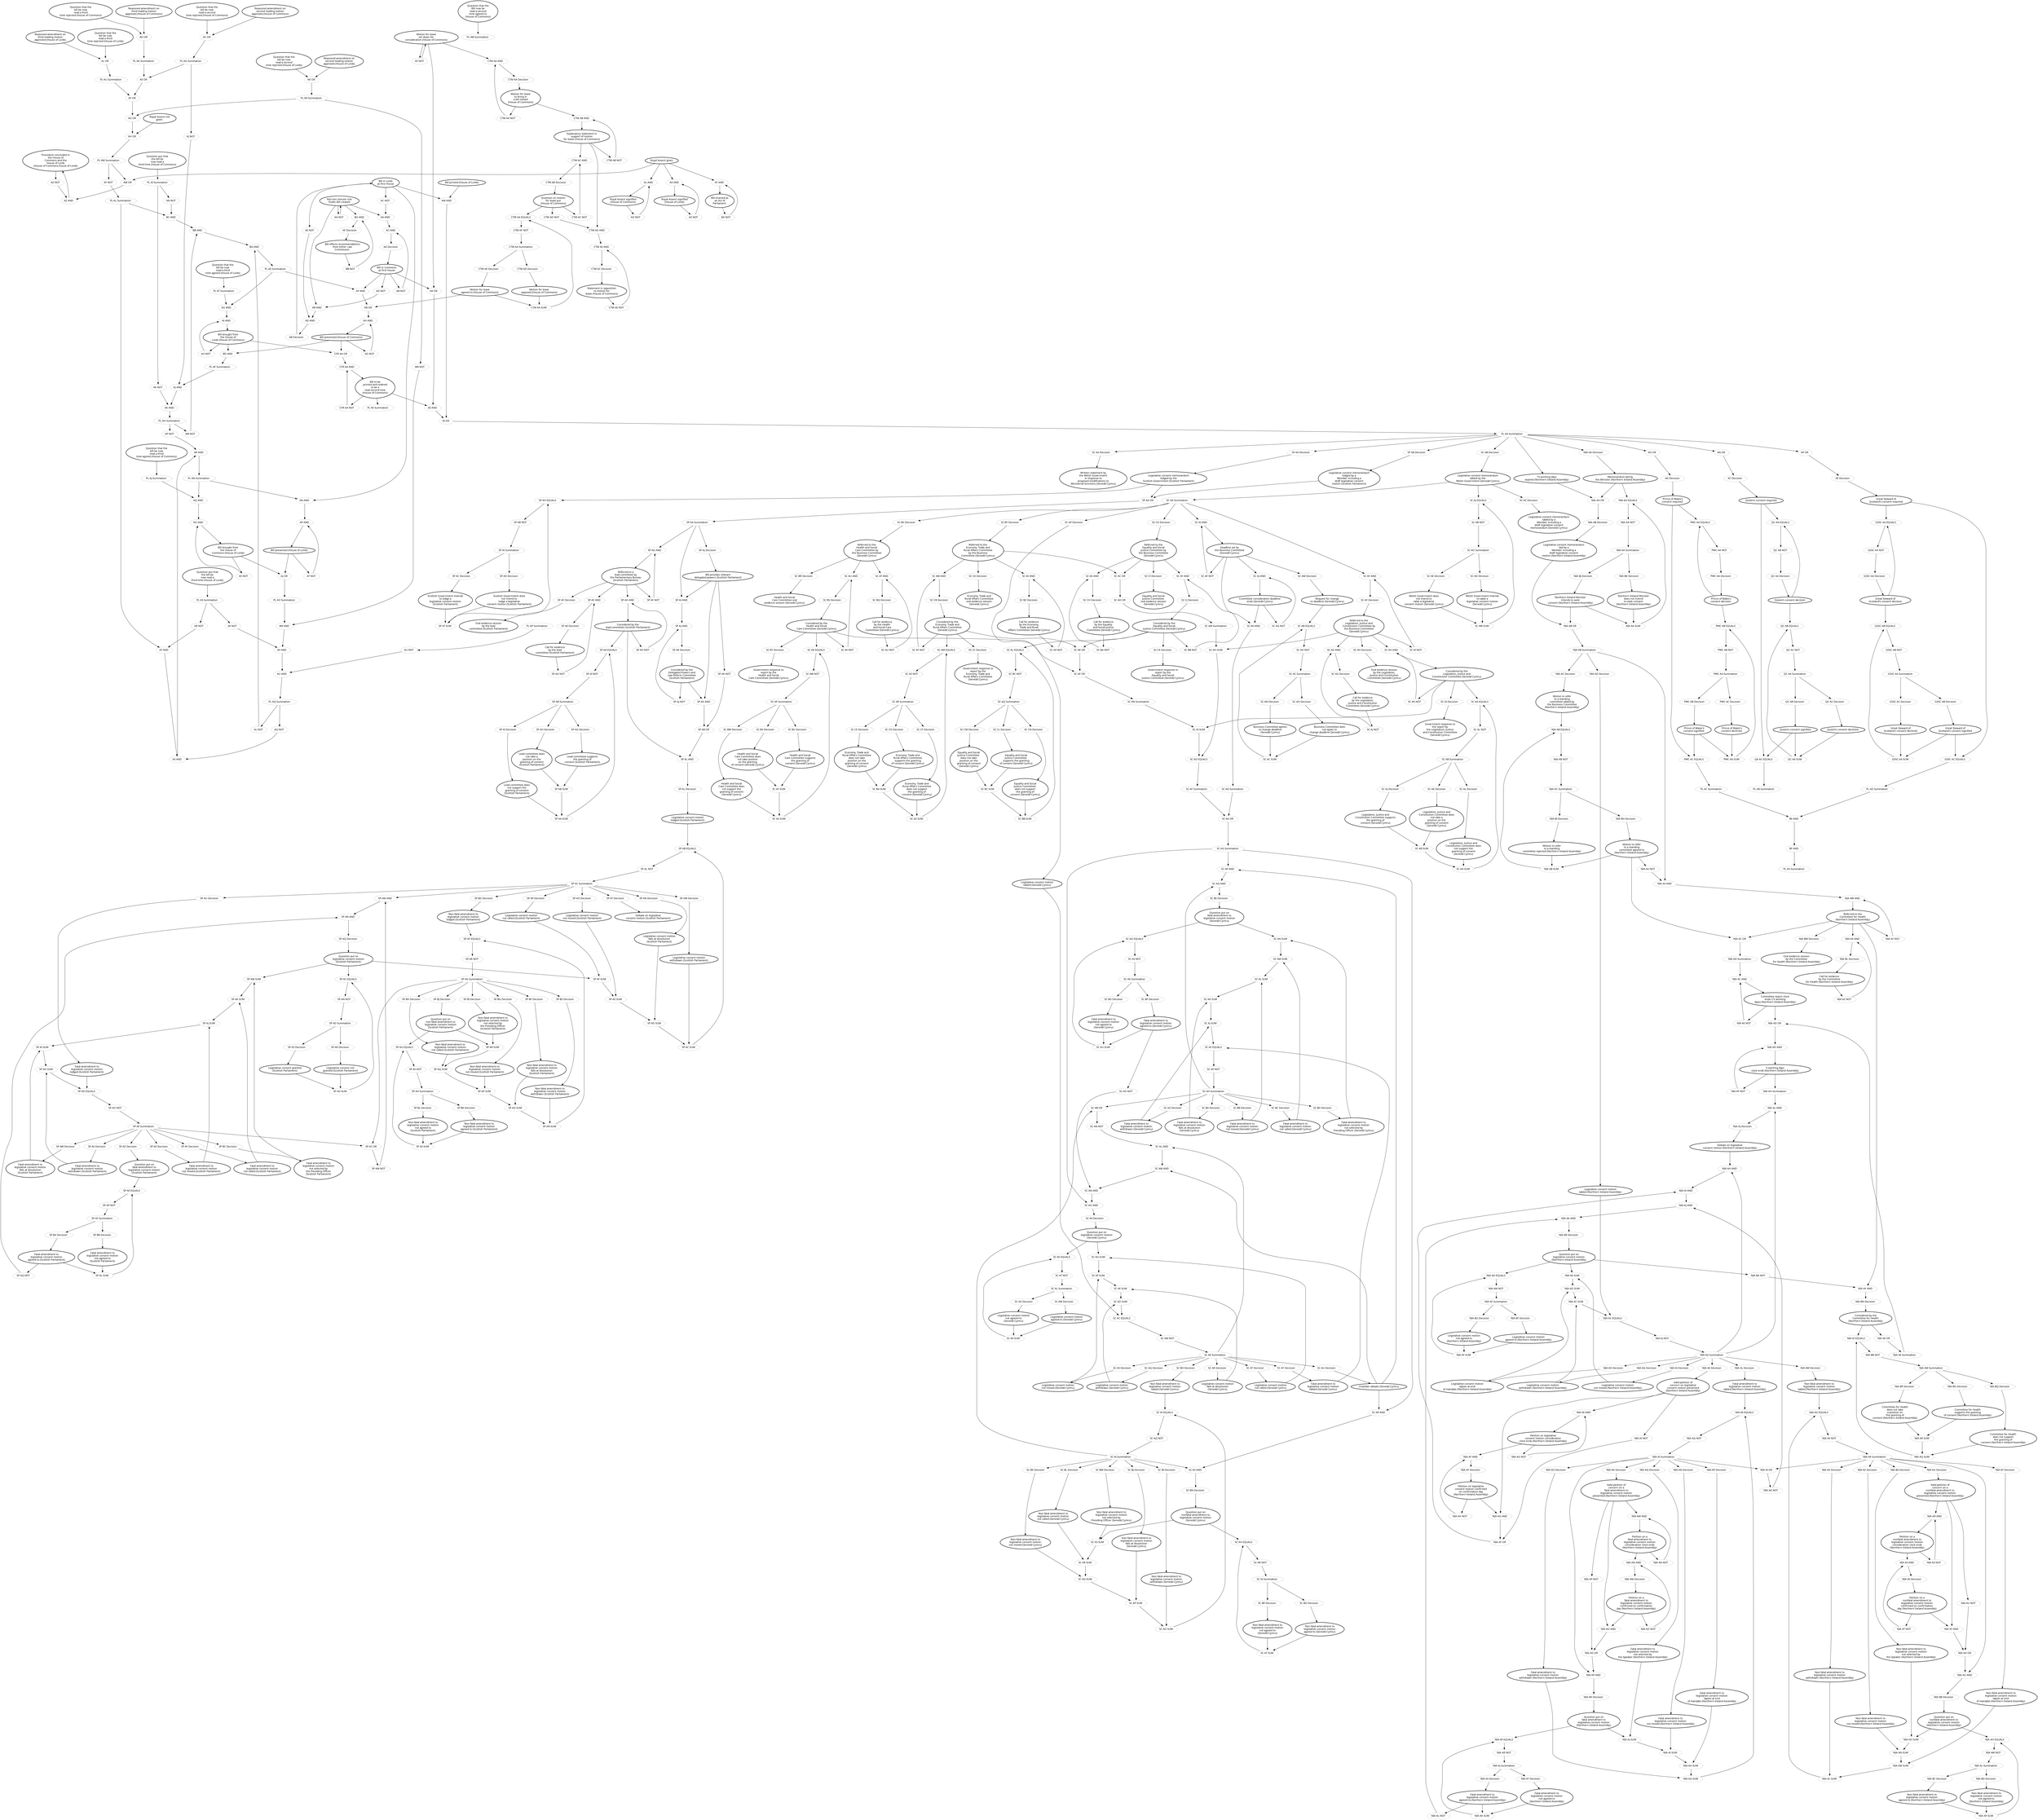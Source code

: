 digraph{graph[fontname="calibri"];node[fontname="calibri"];edge[fontname="calibri"];edge [style=solid, color=black];"111"->"415"[label=""];edge[style=solid, color=black];edge [style=solid, color=black];"281"->"1356"[label=""];edge[style=solid, color=black];edge [style=solid, color=black];"282"->"538"[label=""];edge[style=solid, color=black];edge [style=solid, color=black];"283"->"281"[label=""];edge[style=solid, color=black];edge [style=solid, color=black];"284"->"540"[label=""];edge[style=solid, color=black];edge [style=solid, color=black];"285"->"288"[label=""];edge[style=solid, color=black];edge [style=solid, color=black];"286"->"305"[label=""];edge[style=solid, color=black];edge [style=solid, color=black];"287"->"293"[label=""];edge[style=solid, color=black];edge [style=solid, color=black];"288"->"312"[label=""];edge[style=solid, color=black];edge [style=solid, color=black];"289"->"287"[label=""];edge[style=solid, color=black];edge [style=solid, color=black];"290"->"1334"[label=""];edge[style=solid, color=black];edge [style=solid, color=black];"291"->"1338"[label=""];edge[style=solid, color=black];edge [style=solid, color=black];"292"->"1358"[label=""];edge[style=solid, color=black];edge [style=solid, color=black];"293"->"1357"[label=""];edge[style=solid, color=black];edge [style=solid, color=black];"294"->"1233"[label=""];edge[style=solid, color=black];edge [style=solid, color=black];"295"->"302"[label=""];edge[style=solid, color=black];edge [style=solid, color=black];"296"->"286"[label=""];edge[style=solid, color=black];edge [style=solid, color=black];"297"->"305"[label=""];edge[style=solid, color=black];edge [style=solid, color=black];"298"->"1262"[label=""];edge[style=solid, color=black];edge [style=solid, color=black];"299"->"1378"[label=""];edge[style=solid, color=black];edge [style=solid, color=black];"300"->"307"[label=""];edge[style=solid, color=black];edge [style=solid, color=black];"301"->"307"[label=""];edge[style=solid, color=black];edge [style=solid, color=black];"302"->"303"[label=""];edge[style=solid, color=black];edge [style=solid, color=black];"303"->"304"[label=""];edge[style=solid, color=black];edge [style=solid, color=black];"304"->"1340"[label=""];edge[style=solid, color=black];edge [style=solid, color=black];"305"->"1352"[label=""];edge[style=solid, color=black];edge [style=solid, color=black];"307"->"1353"[label=""];edge[style=solid, color=black];edge [style=solid, color=black];"308"->"310"[label=""];edge[style=solid, color=black];edge [style=solid, color=black];"309"->"1277"[label=""];edge[style=solid, color=black];edge [style=solid, color=black];"310"->"314"[label=""];edge[style=solid, color=black];edge [style=solid, color=black];"311"->"314"[label=""];edge[style=solid, color=black];edge [style=solid, color=black];"312"->"1172"[label=""];edge[style=solid, color=black];edge [style=solid, color=black];"313"->"1342"[label=""];edge[style=solid, color=black];edge [style=solid, color=black];"314"->"1335"[label=""];edge[style=solid, color=black];edge [style=solid, color=black];"315"->"1366"[label=""];edge[style=solid, color=black];edge [style=solid, color=black];"316"->"339"[label=""];edge[style=solid, color=black];edge [style=solid, color=black];"317"->"1345"[label=""];edge[style=solid, color=black];edge [style=solid, color=black];"318"->"1348"[label=""];edge[style=solid, color=black];edge [style=solid, color=black];"319"->"340"[label=""];edge[style=solid, color=black];edge [style=solid, color=black];"320"->"1441"[label=""];edge[style=solid, color=black];edge [style=solid, color=black];"322"->"338"[label=""];edge[style=solid, color=black];edge [style=solid, color=black];"323"->"312"[label=""];edge[style=solid, color=black];edge [style=solid, color=black];"325"->"341"[label=""];edge[style=solid, color=black];edge [style=solid, color=black];"326"->"299"[label=""];edge[style=solid, color=black];edge [style=solid, color=black];"327"->"1377"[label=""];edge[style=solid, color=black];edge [style=solid, color=black];"328"->"315"[label=""];edge[style=solid, color=black];edge [style=solid, color=black];"329"->"327"[label=""];edge[style=solid, color=black];edge [style=solid, color=black];"330"->"1341"[label=""];edge[style=solid, color=black];edge [style=solid, color=black];"331"->"330"[label=""];edge[style=solid, color=black];edge [style=solid, color=black];"332"->"331"[label=""];edge[style=solid, color=black];edge [style=solid, color=black];"333"->"1344"[label=""];edge[style=solid, color=black];edge [style=solid, color=black];"334"->"333"[label=""];edge[style=solid, color=black];edge [style=solid, color=black];"335"->"334"[label=""];edge[style=solid, color=black];edge [style=solid, color=black];"336"->"1370"[label=""];edge[style=solid, color=black];edge [style=solid, color=black];"337"->"1369"[label=""];edge[style=solid, color=black];edge [style=solid, color=black];"338"->"111"[label=""];edge[style=solid, color=black];edge [style=solid, color=black];"339"->"1332"[label=""];edge[style=solid, color=black];edge [style=solid, color=black];"340"->"339"[label=""];edge[style=solid, color=black];edge [style=solid, color=black];"341"->"340"[label=""];edge[style=solid, color=black];edge [style=solid, color=black];"343"->"1333"[label=""];edge[style=solid, color=black];edge [style=solid, color=black];"344"->"345"[label=""];edge[style=solid, color=black];edge [style=solid, color=black];"345"->"1440"[label=""];edge[style=solid, color=black];edge [style=solid, color=black];"346"->"320"[label=""];edge[style=solid, color=black];edge [style=solid, color=black];"405"->"330"[label=""];edge[style=solid, color=black];edge [style=solid, color=black];"406"->"331"[label=""];edge[style=solid, color=black];edge [style=solid, color=black];"407"->"332"[label=""];edge[style=solid, color=black];edge [style=solid, color=black];"408"->"327"[label=""];edge[style=solid, color=black];edge [style=solid, color=black];"409"->"299"[label=""];edge[style=solid, color=black];edge [style=solid, color=black];"410"->"333"[label=""];edge[style=solid, color=black];edge [style=solid, color=black];"411"->"334"[label=""];edge[style=solid, color=black];edge [style=solid, color=black];"412"->"335"[label=""];edge[style=solid, color=black];edge [style=solid, color=black];"413"->"336"[label=""];edge[style=solid, color=black];edge [style=solid, color=black];"414"->"1339"[label=""];edge[style=solid, color=black];edge [style=solid, color=black];"415"->"338"[label=""];edge[style=solid, color=black];edge [style=solid, color=black];"416"->"337"[label=""];edge[style=solid, color=black];edge [style=solid, color=black];"417"->"294"[label=""];edge[style=solid, color=black];edge [style=solid, color=black];"418"->"298"[label=""];edge[style=solid, color=black];edge [style=solid, color=black];"419"->"309"[label=""];edge[style=solid, color=black];edge [style=solid, color=black];"429"->"346"[label=""];edge[style=solid, color=black];edge [style=solid, color=black];"538"->"283"[label=""];edge[style=solid, color=black];edge [style=solid, color=black];"539"->"283"[label=""];edge[style=solid, color=black];edge [style=solid, color=black];"540"->"287"[label=""];edge[style=solid, color=black];edge [style=solid, color=black];"542"->"1355"[label=""];edge[style=solid, color=black];edge [style=solid, color=black];"1172"->"419"[label=""];edge[style=solid, color=black];edge [style=solid, color=black];"1172"->"418"[label=""];edge[style=solid, color=black];edge [style=solid, color=black];"1172"->"417"[label=""];edge[style=solid, color=black];edge [style=solid, color=black];"1172"->"1230"[label=""];edge[style=solid, color=black];edge [style=solid, color=black];"1172"->"1229"[label=""];edge[style=solid, color=black];edge [style=solid, color=black];"1172"->"2519"[label=""];edge[style=solid, color=black];edge [style=solid, color=black];"1172"->"2520"[label=""];edge[style=solid, color=black];edge [style=solid, color=black];"1172"->"2605"[label=""];edge[style=solid, color=black];edge [style=solid, color=black];"1172"->"2726"[label=""];edge[style=solid, color=black];edge [style=solid, color=black];"1222"->"1533"[label=""];edge[style=solid, color=black];edge [style=solid, color=black];"1224"->"3116"[label=""];edge[style=solid, color=black];edge [style=solid, color=black];"1228"->"1516"[label=""];edge[style=solid, color=black];edge [style=solid, color=black];"1229"->"1576"[label=""];edge[style=solid, color=black];edge [style=solid, color=black];"1230"->"1577"[label=""];edge[style=solid, color=black];edge [style=solid, color=black];"1231"->"1578"[label=""];edge[style=solid, color=black];edge [style=solid, color=black];"1232"->"1579"[label=""];edge[style=solid, color=black];edge [style=solid, color=black];"1233"->"1245"[label=""];edge[style=solid, color=black];edge [style=solid, color=black];"1233"->"1250"[label=""];edge[style=solid, color=black];edge [style=solid, color=black];"1234"->"1245"[label=""];edge[style=solid, color=black];edge [style=solid, color=black];"1234"->"1246"[label=""];edge[style=solid, color=black];edge [style=solid, color=black];"1235"->"1244"[label=""];edge[style=solid, color=black];edge [style=solid, color=black];"1235"->"1250"[label=""];edge[style=solid, color=black];edge [style=solid, color=black];"1236"->"1244"[label=""];edge[style=solid, color=black];edge [style=solid, color=black];"1237"->"1240"[label=""];edge[style=solid, color=black];edge [style=solid, color=black];"1237"->"1241"[label=""];edge[style=solid, color=black];edge [style=solid, color=black];"1239"->"1234"[label=""];edge[style=solid, color=black];edge [style=solid, color=black];"1240"->"1235"[label=""];edge[style=solid, color=black];edge [style=solid, color=black];"1241"->"1236"[label=""];edge[style=solid, color=black];edge [style=solid, color=black];"1244"->"1246"[label=""];edge[style=solid, color=black];edge [style=solid, color=black];"1245"->"1248"[label=""];edge[style=solid, color=black];edge [style=solid, color=black];"1246"->"1249"[label=""];edge[style=solid, color=black];edge [style=solid, color=black];"1248"->"1239"[label=""];edge[style=solid, color=black];edge [style=solid, color=black];"1249"->"1237"[label=""];edge[style=solid, color=black];edge [style=solid, color=black];"1250"->"1238"[label=""];edge[style=solid, color=black];edge [style=solid, color=black];"1251"->"1253"[label=""];edge[style=solid, color=black];edge [style=solid, color=black];"1252"->"1260"[label=""];edge[style=solid, color=black];edge [style=solid, color=black];"1253"->"1263"[label=""];edge[style=solid, color=black];edge [style=solid, color=black];"1254"->"1264"[label=""];edge[style=solid, color=black];edge [style=solid, color=black];"1255"->"1265"[label=""];edge[style=solid, color=black];edge [style=solid, color=black];"1256"->"1258"[label=""];edge[style=solid, color=black];edge [style=solid, color=black];"1257"->"1251"[label=""];edge[style=solid, color=black];edge [style=solid, color=black];"1258"->"1252"[label=""];edge[style=solid, color=black];edge [style=solid, color=black];"1259"->"1261"[label=""];edge[style=solid, color=black];edge [style=solid, color=black];"1260"->"1254"[label=""];edge[style=solid, color=black];edge [style=solid, color=black];"1260"->"1255"[label=""];edge[style=solid, color=black];edge [style=solid, color=black];"1261"->"344"[label=""];edge[style=solid, color=black];edge [style=solid, color=black];"1262"->"1257"[label=""];edge[style=solid, color=black];edge [style=solid, color=black];"1262"->"1259"[label=""];edge[style=solid, color=black];edge [style=solid, color=black];"1263"->"1257"[label=""];edge[style=solid, color=black];edge [style=solid, color=black];"1263"->"1258"[label=""];edge[style=solid, color=black];edge [style=solid, color=black];"1264"->"1256"[label=""];edge[style=solid, color=black];edge [style=solid, color=black];"1264"->"1259"[label=""];edge[style=solid, color=black];edge [style=solid, color=black];"1265"->"1256"[label=""];edge[style=solid, color=black];edge [style=solid, color=black];"1266"->"1268"[label=""];edge[style=solid, color=black];edge [style=solid, color=black];"1267"->"1275"[label=""];edge[style=solid, color=black];edge [style=solid, color=black];"1268"->"1278"[label=""];edge[style=solid, color=black];edge [style=solid, color=black];"1269"->"1279"[label=""];edge[style=solid, color=black];edge [style=solid, color=black];"1270"->"1280"[label=""];edge[style=solid, color=black];edge [style=solid, color=black];"1271"->"1273"[label=""];edge[style=solid, color=black];edge [style=solid, color=black];"1272"->"1266"[label=""];edge[style=solid, color=black];edge [style=solid, color=black];"1273"->"1267"[label=""];edge[style=solid, color=black];edge [style=solid, color=black];"1274"->"1276"[label=""];edge[style=solid, color=black];edge [style=solid, color=black];"1275"->"1269"[label=""];edge[style=solid, color=black];edge [style=solid, color=black];"1275"->"1270"[label=""];edge[style=solid, color=black];edge [style=solid, color=black];"1276"->"344"[label=""];edge[style=solid, color=black];edge [style=solid, color=black];"1277"->"1272"[label=""];edge[style=solid, color=black];edge [style=solid, color=black];"1277"->"1274"[label=""];edge[style=solid, color=black];edge [style=solid, color=black];"1278"->"1272"[label=""];edge[style=solid, color=black];edge [style=solid, color=black];"1278"->"1273"[label=""];edge[style=solid, color=black];edge [style=solid, color=black];"1279"->"1271"[label=""];edge[style=solid, color=black];edge [style=solid, color=black];"1279"->"1274"[label=""];edge[style=solid, color=black];edge [style=solid, color=black];"1280"->"1271"[label=""];edge[style=solid, color=black];edge [style=solid, color=black];"1332"->"296"[label=""];edge[style=solid, color=black];edge [style=solid, color=black];"1332"->"300"[label=""];edge[style=solid, color=black];edge [style=solid, color=black];"1333"->"310"[label=""];edge[style=solid, color=black];edge [style=solid, color=black];"1334"->"295"[label=""];edge[style=solid, color=black];edge [style=solid, color=black];"1334"->"308"[label=""];edge[style=solid, color=black];edge [style=solid, color=black];"1335"->"319"[label=""];edge[style=solid, color=black];edge [style=solid, color=black];"1335"->"405"[label=""];edge[style=solid, color=black];edge [style=solid, color=black];"1336"->"311"[label=""];edge[style=solid, color=black];edge [style=solid, color=black];"1336"->"325"[label=""];edge[style=solid, color=black];edge [style=solid, color=black];"1337"->"329"[label=""];edge[style=solid, color=black];edge [style=solid, color=black];"1338"->"295"[label=""];edge[style=solid, color=black];edge [style=solid, color=black];"1339"->"341"[label=""];edge[style=solid, color=black];edge [style=solid, color=black];"1339"->"332"[label=""];edge[style=solid, color=black];edge [style=solid, color=black];"1340"->"322"[label=""];edge[style=solid, color=black];edge [style=solid, color=black];"1340"->"414"[label=""];edge[style=solid, color=black];edge [style=solid, color=black];"1341"->"326"[label=""];edge[style=solid, color=black];edge [style=solid, color=black];"1341"->"329"[label=""];edge[style=solid, color=black];edge [style=solid, color=black];"1342"->"335"[label=""];edge[style=solid, color=black];edge [style=solid, color=black];"1343"->"410"[label=""];edge[style=solid, color=black];edge [style=solid, color=black];"1344"->"406"[label=""];edge[style=solid, color=black];edge [style=solid, color=black];"1344"->"316"[label=""];edge[style=solid, color=black];edge [style=solid, color=black];"1345"->"303"[label=""];edge[style=solid, color=black];edge [style=solid, color=black];"1345"->"412"[label=""];edge[style=solid, color=black];edge [style=solid, color=black];"1346"->"407"[label=""];edge[style=solid, color=black];edge [style=solid, color=black];"1346"->"411"[label=""];edge[style=solid, color=black];edge [style=solid, color=black];"1347"->"300"[label=""];edge[style=solid, color=black];edge [style=solid, color=black];"1348"->"302"[label=""];edge[style=solid, color=black];edge [style=solid, color=black];"1349"->"1350"[label=""];edge[style=solid, color=black];edge [style=solid, color=black];"1350"->"1354"[label=""];edge[style=solid, color=black];edge [style=solid, color=black];"1351"->"1350"[label=""];edge[style=solid, color=black];edge [style=solid, color=black];"1352"->"1351"[label=""];edge[style=solid, color=black];edge [style=solid, color=black];"1352"->"297"[label=""];edge[style=solid, color=black];edge [style=solid, color=black];"1352"->"343"[label=""];edge[style=solid, color=black];edge [style=solid, color=black];"1353"->"1351"[label=""];edge[style=solid, color=black];edge [style=solid, color=black];"1353"->"301"[label=""];edge[style=solid, color=black];edge [style=solid, color=black];"1353"->"343"[label=""];edge[style=solid, color=black];edge [style=solid, color=black];"1354"->"1349"[label=""];edge[style=solid, color=black];edge [style=solid, color=black];"1354"->"288"[label=""];edge[style=solid, color=black];edge [style=solid, color=black];"1354"->"1437"[label=""];edge[style=solid, color=black];edge [style=solid, color=black];"1355"->"542"[label=""];edge[style=solid, color=black];edge [style=solid, color=black];"1355"->"538"[label=""];edge[style=solid, color=black];edge [style=solid, color=black];"1355"->"540"[label=""];edge[style=solid, color=black];edge [style=solid, color=black];"1355"->"346"[label=""];edge[style=solid, color=black];edge [style=solid, color=black];"1356"->"539"[label=""];edge[style=solid, color=black];edge [style=solid, color=black];"1356"->"284"[label=""];edge[style=solid, color=black];edge [style=solid, color=black];"1356"->"296"[label=""];edge[style=solid, color=black];edge [style=solid, color=black];"1356"->"285"[label=""];edge[style=solid, color=black];edge [style=solid, color=black];"1357"->"289"[label=""];edge[style=solid, color=black];edge [style=solid, color=black];"1357"->"282"[label=""];edge[style=solid, color=black];edge [style=solid, color=black];"1357"->"326"[label=""];edge[style=solid, color=black];edge [style=solid, color=black];"1357"->"323"[label=""];edge[style=solid, color=black];edge [style=solid, color=black];"1358"->"292"[label=""];edge[style=solid, color=black];edge [style=solid, color=black];"1358"->"285"[label=""];edge[style=solid, color=black];edge [style=solid, color=black];"1358"->"1380"[label=""];edge[style=solid, color=black];edge [style=solid, color=black];"1359"->"286"[label=""];edge[style=solid, color=black];edge [style=solid, color=black];"1359"->"1396"[label=""];edge[style=solid, color=black];edge [style=solid, color=black];"1360"->"290"[label=""];edge[style=solid, color=black];edge [style=solid, color=black];"1361"->"290"[label=""];edge[style=solid, color=black];edge [style=solid, color=black];"1362"->"1336"[label=""];edge[style=solid, color=black];edge [style=solid, color=black];"1363"->"1337"[label=""];edge[style=solid, color=black];edge [style=solid, color=black];"1364"->"291"[label=""];edge[style=solid, color=black];edge [style=solid, color=black];"1365"->"291"[label=""];edge[style=solid, color=black];edge [style=solid, color=black];"1366"->"328"[label=""];edge[style=solid, color=black];edge [style=solid, color=black];"1367"->"304"[label=""];edge[style=solid, color=black];edge [style=solid, color=black];"1368"->"322"[label=""];edge[style=solid, color=black];edge [style=solid, color=black];"1368"->"315"[label=""];edge[style=solid, color=black];edge [style=solid, color=black];"1368"->"337"[label=""];edge[style=solid, color=black];edge [style=solid, color=black];"1368"->"336"[label=""];edge[style=solid, color=black];edge [style=solid, color=black];"1369"->"416"[label=""];edge[style=solid, color=black];edge [style=solid, color=black];"1370"->"413"[label=""];edge[style=solid, color=black];edge [style=solid, color=black];"1371"->"1347"[label=""];edge[style=solid, color=black];edge [style=solid, color=black];"1372"->"318"[label=""];edge[style=solid, color=black];edge [style=solid, color=black];"1373"->"318"[label=""];edge[style=solid, color=black];edge [style=solid, color=black];"1374"->"1346"[label=""];edge[style=solid, color=black];edge [style=solid, color=black];"1375"->"317"[label=""];edge[style=solid, color=black];edge [style=solid, color=black];"1376"->"317"[label=""];edge[style=solid, color=black];edge [style=solid, color=black];"1377"->"313"[label=""];edge[style=solid, color=black];edge [style=solid, color=black];"1377"->"408"[label=""];edge[style=solid, color=black];edge [style=solid, color=black];"1378"->"313"[label=""];edge[style=solid, color=black];edge [style=solid, color=black];"1378"->"409"[label=""];edge[style=solid, color=black];edge [style=solid, color=black];"1379"->"323"[label=""];edge[style=solid, color=black];edge [style=solid, color=black];"1380"->"1391"[label=""];edge[style=solid, color=black];edge [style=solid, color=black];"1381"->"1400"[label=""];edge[style=solid, color=black];edge [style=solid, color=black];"1382"->"1392"[label=""];edge[style=solid, color=black];edge [style=solid, color=black];"1383"->"1384"[label=""];edge[style=solid, color=black];edge [style=solid, color=black];"1384"->"1393"[label=""];edge[style=solid, color=black];edge [style=solid, color=black];"1385"->"1380"[label=""];edge[style=solid, color=black];edge [style=solid, color=black];"1386"->"1381"[label=""];edge[style=solid, color=black];edge [style=solid, color=black];"1387"->"1382"[label=""];edge[style=solid, color=black];edge [style=solid, color=black];"1388"->"1383"[label=""];edge[style=solid, color=black];edge [style=solid, color=black];"1389"->"1384"[label=""];edge[style=solid, color=black];edge [style=solid, color=black];"1390"->"1398"[label=""];edge[style=solid, color=black];edge [style=solid, color=black];"1391"->"1399"[label=""];edge[style=solid, color=black];edge [style=solid, color=black];"1392"->"1402"[label=""];edge[style=solid, color=black];edge [style=solid, color=black];"1393"->"1401"[label=""];edge[style=solid, color=black];edge [style=solid, color=black];"1394"->"1403"[label=""];edge[style=solid, color=black];edge [style=solid, color=black];"1395"->"1359"[label=""];edge[style=solid, color=black];edge [style=solid, color=black];"1396"->"1397"[label=""];edge[style=solid, color=black];edge [style=solid, color=black];"1397"->"1390"[label=""];edge[style=solid, color=black];edge [style=solid, color=black];"1398"->"1394"[label=""];edge[style=solid, color=black];edge [style=solid, color=black];"1398"->"1395"[label=""];edge[style=solid, color=black];edge [style=solid, color=black];"1399"->"1385"[label=""];edge[style=solid, color=black];edge [style=solid, color=black];"1399"->"1381"[label=""];edge[style=solid, color=black];edge [style=solid, color=black];"1400"->"1386"[label=""];edge[style=solid, color=black];edge [style=solid, color=black];"1400"->"1382"[label=""];edge[style=solid, color=black];edge [style=solid, color=black];"1400"->"1383"[label=""];edge[style=solid, color=black];edge [style=solid, color=black];"1401"->"1389"[label=""];edge[style=solid, color=black];edge [style=solid, color=black];"1402"->"1387"[label=""];edge[style=solid, color=black];edge [style=solid, color=black];"1402"->"1388"[label=""];edge[style=solid, color=black];edge [style=solid, color=black];"1402"->"1397"[label=""];edge[style=solid, color=black];edge [style=solid, color=black];"1403"->"1396"[label=""];edge[style=solid, color=black];edge [style=solid, color=black];"1438"->"1439"[label=""];edge[style=solid, color=black];edge [style=solid, color=black];"1441"->"429"[label=""];edge[style=solid, color=black];edge [style=solid, color=black];"1516"->"1581"[label=""];edge[style=solid, color=black];edge [style=solid, color=black];"1517"->"1583"[label=""];edge[style=solid, color=black];edge [style=solid, color=black];"1518"->"1519"[label=""];edge[style=solid, color=black];edge [style=solid, color=black];"1519"->"1539"[label=""];edge[style=solid, color=black];edge [style=solid, color=black];"1520"->"1558"[label=""];edge[style=solid, color=black];edge [style=solid, color=black];"1521"->"1540"[label=""];edge[style=solid, color=black];edge [style=solid, color=black];"1522"->"1815"[label=""];edge[style=solid, color=black];edge [style=solid, color=black];"1523"->"1222"[label=""];edge[style=solid, color=black];edge [style=solid, color=black];"1524"->"1517"[label=""];edge[style=solid, color=black];edge [style=solid, color=black];"1525"->"1607"[label=""];edge[style=solid, color=black];edge [style=solid, color=black];"1526"->"1519"[label=""];edge[style=solid, color=black];edge [style=solid, color=black];"1527"->"1558"[label=""];edge[style=solid, color=black];edge [style=solid, color=black];"1528"->"1608"[label=""];edge[style=solid, color=black];edge [style=solid, color=black];"1529"->"1522"[label=""];edge[style=solid, color=black];edge [style=solid, color=black];"1530"->"1609"[label=""];edge[style=solid, color=black];edge [style=solid, color=black];"1531"->"1610"[label=""];edge[style=solid, color=black];edge [style=solid, color=black];"1532"->"1611"[label=""];edge[style=solid, color=black];edge [style=solid, color=black];"1533"->"1580"[label=""];edge[style=solid, color=black];edge [style=solid, color=black];"1534"->"1582"[label=""];edge[style=solid, color=black];edge [style=solid, color=black];"1535"->"1584"[label=""];edge[style=solid, color=black];edge [style=solid, color=black];"1536"->"1585"[label=""];edge[style=solid, color=black];edge [style=solid, color=black];"1537"->"1586"[label=""];edge[style=solid, color=black];edge [style=solid, color=black];"1538"->"1596"[label=""];edge[style=solid, color=black];edge [style=solid, color=black];"1539"->"1597"[label=""];edge[style=solid, color=black];edge [style=solid, color=black];"1540"->"1587"[label=""];edge[style=solid, color=black];edge [style=solid, color=black];"1541"->"1588"[label=""];edge[style=solid, color=black];edge [style=solid, color=black];"1542"->"1589"[label=""];edge[style=solid, color=black];edge [style=solid, color=black];"1543"->"1590"[label=""];edge[style=solid, color=black];edge [style=solid, color=black];"1544"->"1591"[label=""];edge[style=solid, color=black];edge [style=solid, color=black];"1545"->"1592"[label=""];edge[style=solid, color=black];edge [style=solid, color=black];"1546"->"1593"[label=""];edge[style=solid, color=black];edge [style=solid, color=black];"1547"->"1594"[label=""];edge[style=solid, color=black];edge [style=solid, color=black];"1548"->"1595"[label=""];edge[style=solid, color=black];edge [style=solid, color=black];"1549"->"1598"[label=""];edge[style=solid, color=black];edge [style=solid, color=black];"1550"->"1599"[label=""];edge[style=solid, color=black];edge [style=solid, color=black];"1551"->"1600"[label=""];edge[style=solid, color=black];edge [style=solid, color=black];"1552"->"1601"[label=""];edge[style=solid, color=black];edge [style=solid, color=black];"1553"->"1602"[label=""];edge[style=solid, color=black];edge [style=solid, color=black];"1554"->"1603"[label=""];edge[style=solid, color=black];edge [style=solid, color=black];"1555"->"1604"[label=""];edge[style=solid, color=black];edge [style=solid, color=black];"1556"->"1605"[label=""];edge[style=solid, color=black];edge [style=solid, color=black];"1557"->"1606"[label=""];edge[style=solid, color=black];edge [style=solid, color=black];"1558"->"1521"[label=""];edge[style=solid, color=black];edge [style=solid, color=black];"1559"->"1571"[label=""];edge[style=solid, color=black];edge [style=solid, color=black];"1560"->"1559"[label=""];edge[style=solid, color=black];edge [style=solid, color=black];"1561"->"1572"[label=""];edge[style=solid, color=black];edge [style=solid, color=black];"1562"->"1561"[label=""];edge[style=solid, color=black];edge [style=solid, color=black];"1563"->"1562"[label=""];edge[style=solid, color=black];edge [style=solid, color=black];"1564"->"1563"[label=""];edge[style=solid, color=black];edge [style=solid, color=black];"1565"->"1573"[label=""];edge[style=solid, color=black];edge [style=solid, color=black];"1566"->"1574"[label=""];edge[style=solid, color=black];edge [style=solid, color=black];"1567"->"1566"[label=""];edge[style=solid, color=black];edge [style=solid, color=black];"1568"->"1567"[label=""];edge[style=solid, color=black];edge [style=solid, color=black];"1569"->"1568"[label=""];edge[style=solid, color=black];edge [style=solid, color=black];"1570"->"1575"[label=""];edge[style=solid, color=black];edge [style=solid, color=black];"1571"->"1525"[label=""];edge[style=solid, color=black];edge [style=solid, color=black];"1572"->"1528"[label=""];edge[style=solid, color=black];edge [style=solid, color=black];"1573"->"1530"[label=""];edge[style=solid, color=black];edge [style=solid, color=black];"1574"->"1531"[label=""];edge[style=solid, color=black];edge [style=solid, color=black];"1575"->"1532"[label=""];edge[style=solid, color=black];edge [style=solid, color=black];"1576"->"1557"[label=""];edge[style=solid, color=black];edge [style=solid, color=black];"1576"->"3117"[label=""];edge[style=solid, color=black];edge [style=solid, color=black];"1577"->"1557"[label=""];edge[style=solid, color=black];edge [style=solid, color=black];"1578"->"3118"[label=""];edge[style=solid, color=black];edge [style=solid, color=black];"1579"->"3118"[label=""];edge[style=solid, color=black];edge [style=solid, color=black];"1580"->"1523"[label=""];edge[style=solid, color=black];edge [style=solid, color=black];"1581"->"1228"[label=""];edge[style=solid, color=black];edge [style=solid, color=black];"1581"->"1222"[label=""];edge[style=solid, color=black];edge [style=solid, color=black];"1581"->"1534"[label=""];edge[style=solid, color=black];edge [style=solid, color=black];"1581"->"1517"[label=""];edge[style=solid, color=black];edge [style=solid, color=black];"1583"->"1524"[label=""];edge[style=solid, color=black];edge [style=solid, color=black];"1583"->"1521"[label=""];edge[style=solid, color=black];edge [style=solid, color=black];"1583"->"1571"[label=""];edge[style=solid, color=black];edge [style=solid, color=black];"1584"->"1560"[label=""];edge[style=solid, color=black];edge [style=solid, color=black];"1585"->"1560"[label=""];edge[style=solid, color=black];edge [style=solid, color=black];"1586"->"1559"[label=""];edge[style=solid, color=black];edge [style=solid, color=black];"1587"->"1572"[label=""];edge[style=solid, color=black];edge [style=solid, color=black];"1588"->"1561"[label=""];edge[style=solid, color=black];edge [style=solid, color=black];"1589"->"1562"[label=""];edge[style=solid, color=black];edge [style=solid, color=black];"1590"->"1563"[label=""];edge[style=solid, color=black];edge [style=solid, color=black];"1591"->"1564"[label=""];edge[style=solid, color=black];edge [style=solid, color=black];"1592"->"1564"[label=""];edge[style=solid, color=black];edge [style=solid, color=black];"1592"->"1573"[label=""];edge[style=solid, color=black];edge [style=solid, color=black];"1592"->"1811"[label=""];edge[style=solid, color=black];edge [style=solid, color=black];"1593"->"1565"[label=""];edge[style=solid, color=black];edge [style=solid, color=black];"1594"->"1565"[label=""];edge[style=solid, color=black];edge [style=solid, color=black];"1596"->"1518"[label=""];edge[style=solid, color=black];edge [style=solid, color=black];"1596"->"1520"[label=""];edge[style=solid, color=black];edge [style=solid, color=black];"1596"->"1527"[label=""];edge[style=solid, color=black];edge [style=solid, color=black];"1597"->"1526"[label=""];edge[style=solid, color=black];edge [style=solid, color=black];"1597"->"1520"[label=""];edge[style=solid, color=black];edge [style=solid, color=black];"1598"->"1574"[label=""];edge[style=solid, color=black];edge [style=solid, color=black];"1599"->"1566"[label=""];edge[style=solid, color=black];edge [style=solid, color=black];"1600"->"1567"[label=""];edge[style=solid, color=black];edge [style=solid, color=black];"1601"->"1568"[label=""];edge[style=solid, color=black];edge [style=solid, color=black];"1602"->"1569"[label=""];edge[style=solid, color=black];edge [style=solid, color=black];"1603"->"1575"[label=""];edge[style=solid, color=black];edge [style=solid, color=black];"1604"->"1570"[label=""];edge[style=solid, color=black];edge [style=solid, color=black];"1604"->"1816"[label=""];edge[style=solid, color=black];edge [style=solid, color=black];"1605"->"1570"[label=""];edge[style=solid, color=black];edge [style=solid, color=black];"1606"->"1516"[label=""];edge[style=solid, color=black];edge [style=solid, color=black];"1606"->"1538"[label=""];edge[style=solid, color=black];edge [style=solid, color=black];"1606"->"1518"[label=""];edge[style=solid, color=black];edge [style=solid, color=black];"1607"->"1535"[label=""];edge[style=solid, color=black];edge [style=solid, color=black];"1607"->"1536"[label=""];edge[style=solid, color=black];edge [style=solid, color=black];"1607"->"1537"[label=""];edge[style=solid, color=black];edge [style=solid, color=black];"1608"->"1548"[label=""];edge[style=solid, color=black];edge [style=solid, color=black];"1608"->"1542"[label=""];edge[style=solid, color=black];edge [style=solid, color=black];"1608"->"1541"[label=""];edge[style=solid, color=black];edge [style=solid, color=black];"1608"->"1543"[label=""];edge[style=solid, color=black];edge [style=solid, color=black];"1608"->"1544"[label=""];edge[style=solid, color=black];edge [style=solid, color=black];"1608"->"1522"[label=""];edge[style=solid, color=black];edge [style=solid, color=black];"1608"->"1549"[label=""];edge[style=solid, color=black];edge [style=solid, color=black];"1608"->"1817"[label=""];edge[style=solid, color=black];edge [style=solid, color=black];"1609"->"1546"[label=""];edge[style=solid, color=black];edge [style=solid, color=black];"1609"->"1547"[label=""];edge[style=solid, color=black];edge [style=solid, color=black];"1610"->"1551"[label=""];edge[style=solid, color=black];edge [style=solid, color=black];"1610"->"1550"[label=""];edge[style=solid, color=black];edge [style=solid, color=black];"1610"->"1552"[label=""];edge[style=solid, color=black];edge [style=solid, color=black];"1610"->"1553"[label=""];edge[style=solid, color=black];edge [style=solid, color=black];"1610"->"1554"[label=""];edge[style=solid, color=black];edge [style=solid, color=black];"1610"->"1814"[label=""];edge[style=solid, color=black];edge [style=solid, color=black];"1610"->"1813"[label=""];edge[style=solid, color=black];edge [style=solid, color=black];"1611"->"1555"[label=""];edge[style=solid, color=black];edge [style=solid, color=black];"1611"->"1556"[label=""];edge[style=solid, color=black];edge [style=solid, color=black];"1811"->"1569"[label=""];edge[style=solid, color=black];edge [style=solid, color=black];"1812"->"1811"[label=""];edge[style=solid, color=black];edge [style=solid, color=black];"1813"->"1812"[label=""];edge[style=solid, color=black];edge [style=solid, color=black];"1814"->"1529"[label=""];edge[style=solid, color=black];edge [style=solid, color=black];"1815"->"1545"[label=""];edge[style=solid, color=black];edge [style=solid, color=black];"1816"->"1815"[label=""];edge[style=solid, color=black];edge [style=solid, color=black];"1817"->"1837"[label=""];edge[style=solid, color=black];edge [style=solid, color=black];"1818"->"1838"[label=""];edge[style=solid, color=black];edge [style=solid, color=black];"1819"->"1840"[label=""];edge[style=solid, color=black];edge [style=solid, color=black];"1820"->"1841"[label=""];edge[style=solid, color=black];edge [style=solid, color=black];"1821"->"1839"[label=""];edge[style=solid, color=black];edge [style=solid, color=black];"1822"->"1842"[label=""];edge[style=solid, color=black];edge [style=solid, color=black];"1823"->"1843"[label=""];edge[style=solid, color=black];edge [style=solid, color=black];"1824"->"1845"[label=""];edge[style=solid, color=black];edge [style=solid, color=black];"1825"->"1835"[label=""];edge[style=solid, color=black];edge [style=solid, color=black];"1826"->"1836"[label=""];edge[style=solid, color=black];edge [style=solid, color=black];"1827"->"1825"[label=""];edge[style=solid, color=black];edge [style=solid, color=black];"1828"->"1826"[label=""];edge[style=solid, color=black];edge [style=solid, color=black];"1829"->"1827"[label=""];edge[style=solid, color=black];edge [style=solid, color=black];"1830"->"1829"[label=""];edge[style=solid, color=black];edge [style=solid, color=black];"1831"->"1830"[label=""];edge[style=solid, color=black];edge [style=solid, color=black];"1832"->"1831"[label=""];edge[style=solid, color=black];edge [style=solid, color=black];"1833"->"1832"[label=""];edge[style=solid, color=black];edge [style=solid, color=black];"1834"->"1828"[label=""];edge[style=solid, color=black];edge [style=solid, color=black];"1835"->"1814"[label=""];edge[style=solid, color=black];edge [style=solid, color=black];"1835"->"1822"[label=""];edge[style=solid, color=black];edge [style=solid, color=black];"1835"->"1819"[label=""];edge[style=solid, color=black];edge [style=solid, color=black];"1835"->"1818"[label=""];edge[style=solid, color=black];edge [style=solid, color=black];"1835"->"1820"[label=""];edge[style=solid, color=black];edge [style=solid, color=black];"1835"->"1821"[label=""];edge[style=solid, color=black];edge [style=solid, color=black];"1835"->"1823"[label=""];edge[style=solid, color=black];edge [style=solid, color=black];"1836"->"1846"[label=""];edge[style=solid, color=black];edge [style=solid, color=black];"1836"->"1824"[label=""];edge[style=solid, color=black];edge [style=solid, color=black];"1837"->"1827"[label=""];edge[style=solid, color=black];edge [style=solid, color=black];"1838"->"1829"[label=""];edge[style=solid, color=black];edge [style=solid, color=black];"1839"->"1832"[label=""];edge[style=solid, color=black];edge [style=solid, color=black];"1840"->"1830"[label=""];edge[style=solid, color=black];edge [style=solid, color=black];"1841"->"1831"[label=""];edge[style=solid, color=black];edge [style=solid, color=black];"1842"->"1833"[label=""];edge[style=solid, color=black];edge [style=solid, color=black];"1843"->"1833"[label=""];edge[style=solid, color=black];edge [style=solid, color=black];"1843"->"1828"[label=""];edge[style=solid, color=black];edge [style=solid, color=black];"1844"->"1834"[label=""];edge[style=solid, color=black];edge [style=solid, color=black];"1845"->"1834"[label=""];edge[style=solid, color=black];edge [style=solid, color=black];"1846"->"1844"[label=""];edge[style=solid, color=black];edge [style=solid, color=black];"2432"->"2521"[label=""];edge[style=solid, color=black];edge [style=solid, color=black];"2432"->"2593"[label=""];edge[style=solid, color=black];edge [style=solid, color=black];"2432"->"3119"[label=""];edge[style=solid, color=black];edge [style=solid, color=black];"2435"->"3120"[label=""];edge[style=solid, color=black];edge [style=solid, color=black];"2436"->"3120"[label=""];edge[style=solid, color=black];edge [style=solid, color=black];"2437"->"2507"[label=""];edge[style=solid, color=black];edge [style=solid, color=black];"2437"->"2484"[label=""];edge[style=solid, color=black];edge [style=solid, color=black];"2437"->"2526"[label=""];edge[style=solid, color=black];edge [style=solid, color=black];"2437"->"2569"[label=""];edge[style=solid, color=black];edge [style=solid, color=black];"2437"->"2485"[label=""];edge[style=solid, color=black];edge [style=solid, color=black];"2438"->"2508"[label=""];edge[style=solid, color=black];edge [style=solid, color=black];"2440"->"2509"[label=""];edge[style=solid, color=black];edge [style=solid, color=black];"2440"->"2527"[label=""];edge[style=solid, color=black];edge [style=solid, color=black];"2440"->"2570"[label=""];edge[style=solid, color=black];edge [style=solid, color=black];"2440"->"2584"[label=""];edge[style=solid, color=black];edge [style=solid, color=black];"2442"->"2563"[label=""];edge[style=solid, color=black];edge [style=solid, color=black];"2443"->"2563"[label=""];edge[style=solid, color=black];edge [style=solid, color=black];"2444"->"2562"[label=""];edge[style=solid, color=black];edge [style=solid, color=black];"2445"->"2504"[label=""];edge[style=solid, color=black];edge [style=solid, color=black];"2445"->"2531"[label=""];edge[style=solid, color=black];edge [style=solid, color=black];"2445"->"2488"[label=""];edge[style=solid, color=black];edge [style=solid, color=black];"2445"->"2487"[label=""];edge[style=solid, color=black];edge [style=solid, color=black];"2446"->"2505"[label=""];edge[style=solid, color=black];edge [style=solid, color=black];"2446"->"2488"[label=""];edge[style=solid, color=black];edge [style=solid, color=black];"2447"->"2585"[label=""];edge[style=solid, color=black];edge [style=solid, color=black];"2448"->"2564"[label=""];edge[style=solid, color=black];edge [style=solid, color=black];"2449"->"2564"[label=""];edge[style=solid, color=black];edge [style=solid, color=black];"2451"->"2586"[label=""];edge[style=solid, color=black];edge [style=solid, color=black];"2452"->"2565"[label=""];edge[style=solid, color=black];edge [style=solid, color=black];"2453"->"2566"[label=""];edge[style=solid, color=black];edge [style=solid, color=black];"2454"->"2567"[label=""];edge[style=solid, color=black];edge [style=solid, color=black];"2455"->"2568"[label=""];edge[style=solid, color=black];edge [style=solid, color=black];"2456"->"2568"[label=""];edge[style=solid, color=black];edge [style=solid, color=black];"2456"->"2588"[label=""];edge[style=solid, color=black];edge [style=solid, color=black];"2457"->"2583"[label=""];edge[style=solid, color=black];edge [style=solid, color=black];"2458"->"2583"[label=""];edge[style=solid, color=black];edge [style=solid, color=black];"2459"->"2490"[label=""];edge[style=solid, color=black];edge [style=solid, color=black];"2459"->"2493"[label=""];edge[style=solid, color=black];edge [style=solid, color=black];"2459"->"2495"[label=""];edge[style=solid, color=black];edge [style=solid, color=black];"2460"->"2589"[label=""];edge[style=solid, color=black];edge [style=solid, color=black];"2461"->"2571"[label=""];edge[style=solid, color=black];edge [style=solid, color=black];"2462"->"2572"[label=""];edge[style=solid, color=black];edge [style=solid, color=black];"2463"->"2573"[label=""];edge[style=solid, color=black];edge [style=solid, color=black];"2464"->"2574"[label=""];edge[style=solid, color=black];edge [style=solid, color=black];"2465"->"2575"[label=""];edge[style=solid, color=black];edge [style=solid, color=black];"2466"->"2575"[label=""];edge[style=solid, color=black];edge [style=solid, color=black];"2466"->"2590"[label=""];edge[style=solid, color=black];edge [style=solid, color=black];"2467"->"2582"[label=""];edge[style=solid, color=black];edge [style=solid, color=black];"2467"->"2513"[label=""];edge[style=solid, color=black];edge [style=solid, color=black];"2468"->"2582"[label=""];edge[style=solid, color=black];edge [style=solid, color=black];"2469"->"2592"[label=""];edge[style=solid, color=black];edge [style=solid, color=black];"2470"->"2576"[label=""];edge[style=solid, color=black];edge [style=solid, color=black];"2471"->"2577"[label=""];edge[style=solid, color=black];edge [style=solid, color=black];"2472"->"2578"[label=""];edge[style=solid, color=black];edge [style=solid, color=black];"2473"->"2579"[label=""];edge[style=solid, color=black];edge [style=solid, color=black];"2474"->"2580"[label=""];edge[style=solid, color=black];edge [style=solid, color=black];"2475"->"2580"[label=""];edge[style=solid, color=black];edge [style=solid, color=black];"2475"->"2591"[label=""];edge[style=solid, color=black];edge [style=solid, color=black];"2476"->"2581"[label=""];edge[style=solid, color=black];edge [style=solid, color=black];"2477"->"2581"[label=""];edge[style=solid, color=black];edge [style=solid, color=black];"2483"->"2524"[label=""];edge[style=solid, color=black];edge [style=solid, color=black];"2484"->"2525"[label=""];edge[style=solid, color=black];edge [style=solid, color=black];"2485"->"2440"[label=""];edge[style=solid, color=black];edge [style=solid, color=black];"2486"->"2445"[label=""];edge[style=solid, color=black];edge [style=solid, color=black];"2487"->"2446"[label=""];edge[style=solid, color=black];edge [style=solid, color=black];"2488"->"2596"[label=""];edge[style=solid, color=black];edge [style=solid, color=black];"2489"->"2490"[label=""];edge[style=solid, color=black];edge [style=solid, color=black];"2490"->"2491"[label=""];edge[style=solid, color=black];edge [style=solid, color=black];"2491"->"2492"[label=""];edge[style=solid, color=black];edge [style=solid, color=black];"2492"->"2540"[label=""];edge[style=solid, color=black];edge [style=solid, color=black];"2493"->"2494"[label=""];edge[style=solid, color=black];edge [style=solid, color=black];"2494"->"2549"[label=""];edge[style=solid, color=black];edge [style=solid, color=black];"2495"->"2496"[label=""];edge[style=solid, color=black];edge [style=solid, color=black];"2496"->"2559"[label=""];edge[style=solid, color=black];edge [style=solid, color=black];"2497"->"2599"[label=""];edge[style=solid, color=black];edge [style=solid, color=black];"2498"->"2512"[label=""];edge[style=solid, color=black];edge [style=solid, color=black];"2500"->"3121"[label=""];edge[style=solid, color=black];edge [style=solid, color=black];"2504"->"2486"[label=""];edge[style=solid, color=black];edge [style=solid, color=black];"2505"->"2487"[label=""];edge[style=solid, color=black];edge [style=solid, color=black];"2506"->"2595"[label=""];edge[style=solid, color=black];edge [style=solid, color=black];"2507"->"2483"[label=""];edge[style=solid, color=black];edge [style=solid, color=black];"2508"->"2484"[label=""];edge[style=solid, color=black];edge [style=solid, color=black];"2509"->"2485"[label=""];edge[style=solid, color=black];edge [style=solid, color=black];"2510"->"2594"[label=""];edge[style=solid, color=black];edge [style=solid, color=black];"2511"->"2597"[label=""];edge[style=solid, color=black];edge [style=solid, color=black];"2512"->"2489"[label=""];edge[style=solid, color=black];edge [style=solid, color=black];"2513"->"2491"[label=""];edge[style=solid, color=black];edge [style=solid, color=black];"2514"->"2600"[label=""];edge[style=solid, color=black];edge [style=solid, color=black];"2515"->"2601"[label=""];edge[style=solid, color=black];edge [style=solid, color=black];"2516"->"2602"[label=""];edge[style=solid, color=black];edge [style=solid, color=black];"2517"->"2603"[label=""];edge[style=solid, color=black];edge [style=solid, color=black];"2518"->"2604"[label=""];edge[style=solid, color=black];edge [style=solid, color=black];"2519"->"2433"[label=""];edge[style=solid, color=black];edge [style=solid, color=black];"2520"->"2432"[label=""];edge[style=solid, color=black];edge [style=solid, color=black];"2521"->"2434"[label=""];edge[style=solid, color=black];edge [style=solid, color=black];"2522"->"2435"[label=""];edge[style=solid, color=black];edge [style=solid, color=black];"2523"->"2436"[label=""];edge[style=solid, color=black];edge [style=solid, color=black];"2524"->"2437"[label=""];edge[style=solid, color=black];edge [style=solid, color=black];"2525"->"2438"[label=""];edge[style=solid, color=black];edge [style=solid, color=black];"2526"->"2439"[label=""];edge[style=solid, color=black];edge [style=solid, color=black];"2527"->"2441"[label=""];edge[style=solid, color=black];edge [style=solid, color=black];"2528"->"2442"[label=""];edge[style=solid, color=black];edge [style=solid, color=black];"2529"->"2443"[label=""];edge[style=solid, color=black];edge [style=solid, color=black];"2530"->"2444"[label=""];edge[style=solid, color=black];edge [style=solid, color=black];"2531"->"2447"[label=""];edge[style=solid, color=black];edge [style=solid, color=black];"2532"->"2448"[label=""];edge[style=solid, color=black];edge [style=solid, color=black];"2533"->"2449"[label=""];edge[style=solid, color=black];edge [style=solid, color=black];"2534"->"2451"[label=""];edge[style=solid, color=black];edge [style=solid, color=black];"2535"->"2452"[label=""];edge[style=solid, color=black];edge [style=solid, color=black];"2536"->"2453"[label=""];edge[style=solid, color=black];edge [style=solid, color=black];"2537"->"2454"[label=""];edge[style=solid, color=black];edge [style=solid, color=black];"2538"->"2455"[label=""];edge[style=solid, color=black];edge [style=solid, color=black];"2539"->"2459"[label=""];edge[style=solid, color=black];edge [style=solid, color=black];"2540"->"2456"[label=""];edge[style=solid, color=black];edge [style=solid, color=black];"2541"->"2457"[label=""];edge[style=solid, color=black];edge [style=solid, color=black];"2542"->"2458"[label=""];edge[style=solid, color=black];edge [style=solid, color=black];"2543"->"2460"[label=""];edge[style=solid, color=black];edge [style=solid, color=black];"2544"->"2461"[label=""];edge[style=solid, color=black];edge [style=solid, color=black];"2545"->"2462"[label=""];edge[style=solid, color=black];edge [style=solid, color=black];"2546"->"2463"[label=""];edge[style=solid, color=black];edge [style=solid, color=black];"2547"->"2464"[label=""];edge[style=solid, color=black];edge [style=solid, color=black];"2548"->"2465"[label=""];edge[style=solid, color=black];edge [style=solid, color=black];"2549"->"2466"[label=""];edge[style=solid, color=black];edge [style=solid, color=black];"2550"->"2467"[label=""];edge[style=solid, color=black];edge [style=solid, color=black];"2551"->"2468"[label=""];edge[style=solid, color=black];edge [style=solid, color=black];"2552"->"2469"[label=""];edge[style=solid, color=black];edge [style=solid, color=black];"2553"->"2470"[label=""];edge[style=solid, color=black];edge [style=solid, color=black];"2554"->"2471"[label=""];edge[style=solid, color=black];edge [style=solid, color=black];"2555"->"2472"[label=""];edge[style=solid, color=black];edge [style=solid, color=black];"2557"->"2473"[label=""];edge[style=solid, color=black];edge [style=solid, color=black];"2558"->"2474"[label=""];edge[style=solid, color=black];edge [style=solid, color=black];"2559"->"2475"[label=""];edge[style=solid, color=black];edge [style=solid, color=black];"2560"->"2476"[label=""];edge[style=solid, color=black];edge [style=solid, color=black];"2561"->"2477"[label=""];edge[style=solid, color=black];edge [style=solid, color=black];"2562"->"2584"[label=""];edge[style=solid, color=black];edge [style=solid, color=black];"2563"->"2562"[label=""];edge[style=solid, color=black];edge [style=solid, color=black];"2564"->"2585"[label=""];edge[style=solid, color=black];edge [style=solid, color=black];"2565"->"2586"[label=""];edge[style=solid, color=black];edge [style=solid, color=black];"2566"->"2565"[label=""];edge[style=solid, color=black];edge [style=solid, color=black];"2567"->"2566"[label=""];edge[style=solid, color=black];edge [style=solid, color=black];"2568"->"2567"[label=""];edge[style=solid, color=black];edge [style=solid, color=black];"2569"->"2587"[label=""];edge[style=solid, color=black];edge [style=solid, color=black];"2570"->"2587"[label=""];edge[style=solid, color=black];edge [style=solid, color=black];"2571"->"2589"[label=""];edge[style=solid, color=black];edge [style=solid, color=black];"2572"->"2571"[label=""];edge[style=solid, color=black];edge [style=solid, color=black];"2573"->"2572"[label=""];edge[style=solid, color=black];edge [style=solid, color=black];"2574"->"2573"[label=""];edge[style=solid, color=black];edge [style=solid, color=black];"2575"->"2574"[label=""];edge[style=solid, color=black];edge [style=solid, color=black];"2576"->"2592"[label=""];edge[style=solid, color=black];edge [style=solid, color=black];"2577"->"2576"[label=""];edge[style=solid, color=black];edge [style=solid, color=black];"2578"->"2577"[label=""];edge[style=solid, color=black];edge [style=solid, color=black];"2579"->"2578"[label=""];edge[style=solid, color=black];edge [style=solid, color=black];"2580"->"2579"[label=""];edge[style=solid, color=black];edge [style=solid, color=black];"2581"->"2591"[label=""];edge[style=solid, color=black];edge [style=solid, color=black];"2582"->"2590"[label=""];edge[style=solid, color=black];edge [style=solid, color=black];"2583"->"2588"[label=""];edge[style=solid, color=black];edge [style=solid, color=black];"2584"->"2510"[label=""];edge[style=solid, color=black];edge [style=solid, color=black];"2585"->"2506"[label=""];edge[style=solid, color=black];edge [style=solid, color=black];"2586"->"2511"[label=""];edge[style=solid, color=black];edge [style=solid, color=black];"2587"->"2598"[label=""];edge[style=solid, color=black];edge [style=solid, color=black];"2588"->"2518"[label=""];edge[style=solid, color=black];edge [style=solid, color=black];"2589"->"2514"[label=""];edge[style=solid, color=black];edge [style=solid, color=black];"2590"->"2517"[label=""];edge[style=solid, color=black];edge [style=solid, color=black];"2591"->"2516"[label=""];edge[style=solid, color=black];edge [style=solid, color=black];"2592"->"2515"[label=""];edge[style=solid, color=black];edge [style=solid, color=black];"2593"->"2483"[label=""];edge[style=solid, color=black];edge [style=solid, color=black];"2593"->"2486"[label=""];edge[style=solid, color=black];edge [style=solid, color=black];"2593"->"2534"[label=""];edge[style=solid, color=black];edge [style=solid, color=black];"2593"->"4047"[label=""];edge[style=solid, color=black];edge [style=solid, color=black];"2593"->"4048"[label=""];edge[style=solid, color=black];edge [style=solid, color=black];"2593"->"4056"[label=""];edge[style=solid, color=black];edge [style=solid, color=black];"2594"->"2528"[label=""];edge[style=solid, color=black];edge [style=solid, color=black];"2594"->"2529"[label=""];edge[style=solid, color=black];edge [style=solid, color=black];"2594"->"2530"[label=""];edge[style=solid, color=black];edge [style=solid, color=black];"2595"->"2532"[label=""];edge[style=solid, color=black];edge [style=solid, color=black];"2595"->"2533"[label=""];edge[style=solid, color=black];edge [style=solid, color=black];"2596"->"2497"[label=""];edge[style=solid, color=black];edge [style=solid, color=black];"2597"->"2536"[label=""];edge[style=solid, color=black];edge [style=solid, color=black];"2597"->"2535"[label=""];edge[style=solid, color=black];edge [style=solid, color=black];"2597"->"2537"[label=""];edge[style=solid, color=black];edge [style=solid, color=black];"2597"->"2538"[label=""];edge[style=solid, color=black];edge [style=solid, color=black];"2597"->"2489"[label=""];edge[style=solid, color=black];edge [style=solid, color=black];"2597"->"2539"[label=""];edge[style=solid, color=black];edge [style=solid, color=black];"2597"->"2543"[label=""];edge[style=solid, color=black];edge [style=solid, color=black];"2597"->"2552"[label=""];edge[style=solid, color=black];edge [style=solid, color=black];"2598"->"2497"[label=""];edge[style=solid, color=black];edge [style=solid, color=black];"2599"->"2493"[label=""];edge[style=solid, color=black];edge [style=solid, color=black];"2599"->"2495"[label=""];edge[style=solid, color=black];edge [style=solid, color=black];"2599"->"2492"[label=""];edge[style=solid, color=black];edge [style=solid, color=black];"2600"->"2544"[label=""];edge[style=solid, color=black];edge [style=solid, color=black];"2600"->"2545"[label=""];edge[style=solid, color=black];edge [style=solid, color=black];"2600"->"2546"[label=""];edge[style=solid, color=black];edge [style=solid, color=black];"2600"->"2547"[label=""];edge[style=solid, color=black];edge [style=solid, color=black];"2600"->"2548"[label=""];edge[style=solid, color=black];edge [style=solid, color=black];"2600"->"2498"[label=""];edge[style=solid, color=black];edge [style=solid, color=black];"2600"->"2494"[label=""];edge[style=solid, color=black];edge [style=solid, color=black];"2601"->"2498"[label=""];edge[style=solid, color=black];edge [style=solid, color=black];"2601"->"2553"[label=""];edge[style=solid, color=black];edge [style=solid, color=black];"2601"->"2554"[label=""];edge[style=solid, color=black];edge [style=solid, color=black];"2601"->"2555"[label=""];edge[style=solid, color=black];edge [style=solid, color=black];"2601"->"2557"[label=""];edge[style=solid, color=black];edge [style=solid, color=black];"2601"->"2496"[label=""];edge[style=solid, color=black];edge [style=solid, color=black];"2601"->"2558"[label=""];edge[style=solid, color=black];edge [style=solid, color=black];"2602"->"2560"[label=""];edge[style=solid, color=black];edge [style=solid, color=black];"2602"->"2561"[label=""];edge[style=solid, color=black];edge [style=solid, color=black];"2603"->"2551"[label=""];edge[style=solid, color=black];edge [style=solid, color=black];"2603"->"2550"[label=""];edge[style=solid, color=black];edge [style=solid, color=black];"2604"->"2541"[label=""];edge[style=solid, color=black];edge [style=solid, color=black];"2604"->"2542"[label=""];edge[style=solid, color=black];edge [style=solid, color=black];"2605"->"2670"[label=""];edge[style=solid, color=black];edge [style=solid, color=black];"2606"->"2670"[label=""];edge[style=solid, color=black];edge [style=solid, color=black];"2606"->"2718"[label=""];edge[style=solid, color=black];edge [style=solid, color=black];"2607"->"2671"[label=""];edge[style=solid, color=black];edge [style=solid, color=black];"2608"->"2702"[label=""];edge[style=solid, color=black];edge [style=solid, color=black];"2608"->"2671"[label=""];edge[style=solid, color=black];edge [style=solid, color=black];"2609"->"2702"[label=""];edge[style=solid, color=black];edge [style=solid, color=black];"2610"->"2719"[label=""];edge[style=solid, color=black];edge [style=solid, color=black];"2611"->"2703"[label=""];edge[style=solid, color=black];edge [style=solid, color=black];"2611"->"2672"[label=""];edge[style=solid, color=black];edge [style=solid, color=black];"2611"->"3861"[label=""];edge[style=solid, color=black];edge [style=solid, color=black];"2612"->"2703"[label=""];edge[style=solid, color=black];edge [style=solid, color=black];"2613"->"2672"[label=""];edge[style=solid, color=black];edge [style=solid, color=black];"2613"->"3862"[label=""];edge[style=solid, color=black];edge [style=solid, color=black];"2613"->"3868"[label=""];edge[style=solid, color=black];edge [style=solid, color=black];"2613"->"3856"[label=""];edge[style=solid, color=black];edge [style=solid, color=black];"2613"->"3869"[label=""];edge[style=solid, color=black];edge [style=solid, color=black];"2614"->"2683"[label=""];edge[style=solid, color=black];edge [style=solid, color=black];"2614"->"2673"[label=""];edge[style=solid, color=black];edge [style=solid, color=black];"2615"->"2684"[label=""];edge[style=solid, color=black];edge [style=solid, color=black];"2615"->"2766"[label=""];edge[style=solid, color=black];edge [style=solid, color=black];"2616"->"2720"[label=""];edge[style=solid, color=black];edge [style=solid, color=black];"2617"->"2653"[label=""];edge[style=solid, color=black];edge [style=solid, color=black];"2617"->"2655"[label=""];edge[style=solid, color=black];edge [style=solid, color=black];"2617"->"2687"[label=""];edge[style=solid, color=black];edge [style=solid, color=black];"2618"->"2654"[label=""];edge[style=solid, color=black];edge [style=solid, color=black];"2618"->"2685"[label=""];edge[style=solid, color=black];edge [style=solid, color=black];"2619"->"2686"[label=""];edge[style=solid, color=black];edge [style=solid, color=black];"2619"->"2655"[label=""];edge[style=solid, color=black];edge [style=solid, color=black];"2620"->"2704"[label=""];edge[style=solid, color=black];edge [style=solid, color=black];"2621"->"2705"[label=""];edge[style=solid, color=black];edge [style=solid, color=black];"2622"->"2706"[label=""];edge[style=solid, color=black];edge [style=solid, color=black];"2623"->"2706"[label=""];edge[style=solid, color=black];edge [style=solid, color=black];"2623"->"2721"[label=""];edge[style=solid, color=black];edge [style=solid, color=black];"2623"->"3864"[label=""];edge[style=solid, color=black];edge [style=solid, color=black];"2624"->"2707"[label=""];edge[style=solid, color=black];edge [style=solid, color=black];"2625"->"2707"[label=""];edge[style=solid, color=black];edge [style=solid, color=black];"2626"->"2656"[label=""];edge[style=solid, color=black];edge [style=solid, color=black];"2627"->"2661"[label=""];edge[style=solid, color=black];edge [style=solid, color=black];"2627"->"2663"[label=""];edge[style=solid, color=black];edge [style=solid, color=black];"2627"->"2694"[label=""];edge[style=solid, color=black];edge [style=solid, color=black];"2628"->"2692"[label=""];edge[style=solid, color=black];edge [style=solid, color=black];"2628"->"2662"[label=""];edge[style=solid, color=black];edge [style=solid, color=black];"2629"->"2693"[label=""];edge[style=solid, color=black];edge [style=solid, color=black];"2629"->"2663"[label=""];edge[style=solid, color=black];edge [style=solid, color=black];"2630"->"2723"[label=""];edge[style=solid, color=black];edge [style=solid, color=black];"2631"->"2708"[label=""];edge[style=solid, color=black];edge [style=solid, color=black];"2632"->"2709"[label=""];edge[style=solid, color=black];edge [style=solid, color=black];"2633"->"2710"[label=""];edge[style=solid, color=black];edge [style=solid, color=black];"2634"->"2711"[label=""];edge[style=solid, color=black];edge [style=solid, color=black];"2635"->"2711"[label=""];edge[style=solid, color=black];edge [style=solid, color=black];"2635"->"2722"[label=""];edge[style=solid, color=black];edge [style=solid, color=black];"2636"->"2690"[label=""];edge[style=solid, color=black];edge [style=solid, color=black];"2636"->"2712"[label=""];edge[style=solid, color=black];edge [style=solid, color=black];"2637"->"2712"[label=""];edge[style=solid, color=black];edge [style=solid, color=black];"2638"->"2666"[label=""];edge[style=solid, color=black];edge [style=solid, color=black];"2638"->"2668"[label=""];edge[style=solid, color=black];edge [style=solid, color=black];"2638"->"2699"[label=""];edge[style=solid, color=black];edge [style=solid, color=black];"2639"->"2697"[label=""];edge[style=solid, color=black];edge [style=solid, color=black];"2639"->"2667"[label=""];edge[style=solid, color=black];edge [style=solid, color=black];"2640"->"2698"[label=""];edge[style=solid, color=black];edge [style=solid, color=black];"2640"->"2668"[label=""];edge[style=solid, color=black];edge [style=solid, color=black];"2641"->"2724"[label=""];edge[style=solid, color=black];edge [style=solid, color=black];"2642"->"2713"[label=""];edge[style=solid, color=black];edge [style=solid, color=black];"2643"->"2714"[label=""];edge[style=solid, color=black];edge [style=solid, color=black];"2644"->"2715"[label=""];edge[style=solid, color=black];edge [style=solid, color=black];"2645"->"2716"[label=""];edge[style=solid, color=black];edge [style=solid, color=black];"2646"->"2716"[label=""];edge[style=solid, color=black];edge [style=solid, color=black];"2646"->"2725"[label=""];edge[style=solid, color=black];edge [style=solid, color=black];"2647"->"2717"[label=""];edge[style=solid, color=black];edge [style=solid, color=black];"2648"->"2717"[label=""];edge[style=solid, color=black];edge [style=solid, color=black];"2651"->"2614"[label=""];edge[style=solid, color=black];edge [style=solid, color=black];"2652"->"2615"[label=""];edge[style=solid, color=black];edge [style=solid, color=black];"2653"->"2618"[label=""];edge[style=solid, color=black];edge [style=solid, color=black];"2654"->"2731"[label=""];edge[style=solid, color=black];edge [style=solid, color=black];"2655"->"2675"[label=""];edge[style=solid, color=black];edge [style=solid, color=black];"2656"->"2657"[label=""];edge[style=solid, color=black];edge [style=solid, color=black];"2657"->"2658"[label=""];edge[style=solid, color=black];edge [style=solid, color=black];"2658"->"2659"[label=""];edge[style=solid, color=black];edge [style=solid, color=black];"2659"->"2756"[label=""];edge[style=solid, color=black];edge [style=solid, color=black];"2660"->"2735"[label=""];edge[style=solid, color=black];edge [style=solid, color=black];"2661"->"2628"[label=""];edge[style=solid, color=black];edge [style=solid, color=black];"2662"->"2738"[label=""];edge[style=solid, color=black];edge [style=solid, color=black];"2663"->"2676"[label=""];edge[style=solid, color=black];edge [style=solid, color=black];"2664"->"2743"[label=""];edge[style=solid, color=black];edge [style=solid, color=black];"2666"->"2639"[label=""];edge[style=solid, color=black];edge [style=solid, color=black];"2667"->"2747"[label=""];edge[style=solid, color=black];edge [style=solid, color=black];"2668"->"2677"[label=""];edge[style=solid, color=black];edge [style=solid, color=black];"2669"->"2753"[label=""];edge[style=solid, color=black];edge [style=solid, color=black];"2670"->"2727"[label=""];edge[style=solid, color=black];edge [style=solid, color=black];"2671"->"2760"[label=""];edge[style=solid, color=black];edge [style=solid, color=black];"2672"->"2762"[label=""];edge[style=solid, color=black];edge [style=solid, color=black];"2673"->"2652"[label=""];edge[style=solid, color=black];edge [style=solid, color=black];"2674"->"2763"[label=""];edge[style=solid, color=black];edge [style=solid, color=black];"2675"->"2657"[label=""];edge[style=solid, color=black];edge [style=solid, color=black];"2676"->"2664"[label=""];edge[style=solid, color=black];edge [style=solid, color=black];"2677"->"2669"[label=""];edge[style=solid, color=black];edge [style=solid, color=black];"2678"->"2689"[label=""];edge[style=solid, color=black];edge [style=solid, color=black];"2679"->"2759"[label=""];edge[style=solid, color=black];edge [style=solid, color=black];"2680"->"2761"[label=""];edge[style=solid, color=black];edge [style=solid, color=black];"2683"->"2651"[label=""];edge[style=solid, color=black];edge [style=solid, color=black];"2684"->"2652"[label=""];edge[style=solid, color=black];edge [style=solid, color=black];"2685"->"2653"[label=""];edge[style=solid, color=black];edge [style=solid, color=black];"2686"->"2654"[label=""];edge[style=solid, color=black];edge [style=solid, color=black];"2687"->"2675"[label=""];edge[style=solid, color=black];edge [style=solid, color=black];"2688"->"2765"[label=""];edge[style=solid, color=black];edge [style=solid, color=black];"2689"->"2658"[label=""];edge[style=solid, color=black];edge [style=solid, color=black];"2690"->"2659"[label=""];edge[style=solid, color=black];edge [style=solid, color=black];"2691"->"2764"[label=""];edge[style=solid, color=black];edge [style=solid, color=black];"2692"->"2661"[label=""];edge[style=solid, color=black];edge [style=solid, color=black];"2693"->"2662"[label=""];edge[style=solid, color=black];edge [style=solid, color=black];"2694"->"2676"[label=""];edge[style=solid, color=black];edge [style=solid, color=black];"2695"->"2767"[label=""];edge[style=solid, color=black];edge [style=solid, color=black];"2696"->"2768"[label=""];edge[style=solid, color=black];edge [style=solid, color=black];"2697"->"2666"[label=""];edge[style=solid, color=black];edge [style=solid, color=black];"2698"->"2667"[label=""];edge[style=solid, color=black];edge [style=solid, color=black];"2699"->"2677"[label=""];edge[style=solid, color=black];edge [style=solid, color=black];"2700"->"2769"[label=""];edge[style=solid, color=black];edge [style=solid, color=black];"2701"->"2775"[label=""];edge[style=solid, color=black];edge [style=solid, color=black];"2702"->"2718"[label=""];edge[style=solid, color=black];edge [style=solid, color=black];"2703"->"2719"[label=""];edge[style=solid, color=black];edge [style=solid, color=black];"2704"->"2720"[label=""];edge[style=solid, color=black];edge [style=solid, color=black];"2705"->"2704"[label=""];edge[style=solid, color=black];edge [style=solid, color=black];"2706"->"2705"[label=""];edge[style=solid, color=black];edge [style=solid, color=black];"2707"->"2721"[label=""];edge[style=solid, color=black];edge [style=solid, color=black];"2708"->"2723"[label=""];edge[style=solid, color=black];edge [style=solid, color=black];"2709"->"2708"[label=""];edge[style=solid, color=black];edge [style=solid, color=black];"2710"->"2709"[label=""];edge[style=solid, color=black];edge [style=solid, color=black];"2711"->"2710"[label=""];edge[style=solid, color=black];edge [style=solid, color=black];"2712"->"2722"[label=""];edge[style=solid, color=black];edge [style=solid, color=black];"2713"->"2724"[label=""];edge[style=solid, color=black];edge [style=solid, color=black];"2714"->"2713"[label=""];edge[style=solid, color=black];edge [style=solid, color=black];"2715"->"2714"[label=""];edge[style=solid, color=black];edge [style=solid, color=black];"2716"->"2715"[label=""];edge[style=solid, color=black];edge [style=solid, color=black];"2717"->"2725"[label=""];edge[style=solid, color=black];edge [style=solid, color=black];"2718"->"2679"[label=""];edge[style=solid, color=black];edge [style=solid, color=black];"2719"->"2680"[label=""];edge[style=solid, color=black];edge [style=solid, color=black];"2720"->"2688"[label=""];edge[style=solid, color=black];edge [style=solid, color=black];"2721"->"2691"[label=""];edge[style=solid, color=black];edge [style=solid, color=black];"2722"->"2696"[label=""];edge[style=solid, color=black];edge [style=solid, color=black];"2723"->"2695"[label=""];edge[style=solid, color=black];edge [style=solid, color=black];"2724"->"2700"[label=""];edge[style=solid, color=black];edge [style=solid, color=black];"2725"->"2701"[label=""];edge[style=solid, color=black];edge [style=solid, color=black];"2726"->"2606"[label=""];edge[style=solid, color=black];edge [style=solid, color=black];"2727"->"2607"[label=""];edge[style=solid, color=black];edge [style=solid, color=black];"2728"->"2610"[label=""];edge[style=solid, color=black];edge [style=solid, color=black];"2729"->"2616"[label=""];edge[style=solid, color=black];edge [style=solid, color=black];"2730"->"2617"[label=""];edge[style=solid, color=black];edge [style=solid, color=black];"2731"->"2619"[label=""];edge[style=solid, color=black];edge [style=solid, color=black];"2732"->"2620"[label=""];edge[style=solid, color=black];edge [style=solid, color=black];"2733"->"2621"[label=""];edge[style=solid, color=black];edge [style=solid, color=black];"2734"->"2622"[label=""];edge[style=solid, color=black];edge [style=solid, color=black];"2735"->"2626"[label=""];edge[style=solid, color=black];edge [style=solid, color=black];"2736"->"2627"[label=""];edge[style=solid, color=black];edge [style=solid, color=black];"2737"->"2630"[label=""];edge[style=solid, color=black];edge [style=solid, color=black];"2738"->"2629"[label=""];edge[style=solid, color=black];edge [style=solid, color=black];"2739"->"2633"[label=""];edge[style=solid, color=black];edge [style=solid, color=black];"2740"->"2631"[label=""];edge[style=solid, color=black];edge [style=solid, color=black];"2741"->"2632"[label=""];edge[style=solid, color=black];edge [style=solid, color=black];"2742"->"2634"[label=""];edge[style=solid, color=black];edge [style=solid, color=black];"2743"->"2635"[label=""];edge[style=solid, color=black];edge [style=solid, color=black];"2744"->"2636"[label=""];edge[style=solid, color=black];edge [style=solid, color=black];"2745"->"2637"[label=""];edge[style=solid, color=black];edge [style=solid, color=black];"2746"->"2638"[label=""];edge[style=solid, color=black];edge [style=solid, color=black];"2747"->"2640"[label=""];edge[style=solid, color=black];edge [style=solid, color=black];"2748"->"2641"[label=""];edge[style=solid, color=black];edge [style=solid, color=black];"2749"->"2642"[label=""];edge[style=solid, color=black];edge [style=solid, color=black];"2750"->"2643"[label=""];edge[style=solid, color=black];edge [style=solid, color=black];"2751"->"2644"[label=""];edge[style=solid, color=black];edge [style=solid, color=black];"2752"->"2645"[label=""];edge[style=solid, color=black];edge [style=solid, color=black];"2753"->"2646"[label=""];edge[style=solid, color=black];edge [style=solid, color=black];"2754"->"2647"[label=""];edge[style=solid, color=black];edge [style=solid, color=black];"2755"->"2648"[label=""];edge[style=solid, color=black];edge [style=solid, color=black];"2756"->"2623"[label=""];edge[style=solid, color=black];edge [style=solid, color=black];"2757"->"2624"[label=""];edge[style=solid, color=black];edge [style=solid, color=black];"2758"->"2625"[label=""];edge[style=solid, color=black];edge [style=solid, color=black];"2759"->"2773"[label=""];edge[style=solid, color=black];edge [style=solid, color=black];"2759"->"2774"[label=""];edge[style=solid, color=black];edge [style=solid, color=black];"2760"->"2728"[label=""];edge[style=solid, color=black];edge [style=solid, color=black];"2760"->"2729"[label=""];edge[style=solid, color=black];edge [style=solid, color=black];"2760"->"3866"[label=""];edge[style=solid, color=black];edge [style=solid, color=black];"2761"->"2771"[label=""];edge[style=solid, color=black];edge [style=solid, color=black];"2761"->"2772"[label=""];edge[style=solid, color=black];edge [style=solid, color=black];"2762"->"2651"[label=""];edge[style=solid, color=black];edge [style=solid, color=black];"2763"->"2673"[label=""];edge[style=solid, color=black];edge [style=solid, color=black];"2764"->"2757"[label=""];edge[style=solid, color=black];edge [style=solid, color=black];"2764"->"2758"[label=""];edge[style=solid, color=black];edge [style=solid, color=black];"2765"->"2730"[label=""];edge[style=solid, color=black];edge [style=solid, color=black];"2765"->"2732"[label=""];edge[style=solid, color=black];edge [style=solid, color=black];"2765"->"2733"[label=""];edge[style=solid, color=black];edge [style=solid, color=black];"2765"->"2734"[label=""];edge[style=solid, color=black];edge [style=solid, color=black];"2765"->"2656"[label=""];edge[style=solid, color=black];edge [style=solid, color=black];"2765"->"2660"[label=""];edge[style=solid, color=black];edge [style=solid, color=black];"2765"->"2737"[label=""];edge[style=solid, color=black];edge [style=solid, color=black];"2765"->"2748"[label=""];edge[style=solid, color=black];edge [style=solid, color=black];"2766"->"2660"[label=""];edge[style=solid, color=black];edge [style=solid, color=black];"2767"->"2678"[label=""];edge[style=solid, color=black];edge [style=solid, color=black];"2767"->"2736"[label=""];edge[style=solid, color=black];edge [style=solid, color=black];"2767"->"2739"[label=""];edge[style=solid, color=black];edge [style=solid, color=black];"2767"->"2740"[label=""];edge[style=solid, color=black];edge [style=solid, color=black];"2767"->"2741"[label=""];edge[style=solid, color=black];edge [style=solid, color=black];"2767"->"2742"[label=""];edge[style=solid, color=black];edge [style=solid, color=black];"2767"->"2664"[label=""];edge[style=solid, color=black];edge [style=solid, color=black];"2768"->"2745"[label=""];edge[style=solid, color=black];edge [style=solid, color=black];"2768"->"2744"[label=""];edge[style=solid, color=black];edge [style=solid, color=black];"2769"->"2678"[label=""];edge[style=solid, color=black];edge [style=solid, color=black];"2769"->"2746"[label=""];edge[style=solid, color=black];edge [style=solid, color=black];"2769"->"2752"[label=""];edge[style=solid, color=black];edge [style=solid, color=black];"2769"->"2749"[label=""];edge[style=solid, color=black];edge [style=solid, color=black];"2769"->"2750"[label=""];edge[style=solid, color=black];edge [style=solid, color=black];"2769"->"2751"[label=""];edge[style=solid, color=black];edge [style=solid, color=black];"2769"->"2669"[label=""];edge[style=solid, color=black];edge [style=solid, color=black];"2771"->"2611"[label=""];edge[style=solid, color=black];edge [style=solid, color=black];"2772"->"2612"[label=""];edge[style=solid, color=black];edge [style=solid, color=black];"2773"->"2608"[label=""];edge[style=solid, color=black];edge [style=solid, color=black];"2774"->"2609"[label=""];edge[style=solid, color=black];edge [style=solid, color=black];"2775"->"2754"[label=""];edge[style=solid, color=black];edge [style=solid, color=black];"2775"->"2755"[label=""];edge[style=solid, color=black];edge [style=solid, color=black];"2776"->"2570"[label=""];edge[style=solid, color=black];edge [style=solid, color=black];"2777"->"2569"[label=""];edge[style=solid, color=black];edge [style=solid, color=black];"3116"->"1231"[label=""];edge[style=solid, color=black];edge [style=solid, color=black];"3116"->"1232"[label=""];edge[style=solid, color=black];edge [style=solid, color=black];"3117"->"1224"[label=""];edge[style=solid, color=black];edge [style=solid, color=black];"3118"->"3117"[label=""];edge[style=solid, color=black];edge [style=solid, color=black];"3119"->"2500"[label=""];edge[style=solid, color=black];edge [style=solid, color=black];"3120"->"3119"[label=""];edge[style=solid, color=black];edge [style=solid, color=black];"3121"->"2522"[label=""];edge[style=solid, color=black];edge [style=solid, color=black];"3121"->"2523"[label=""];edge[style=solid, color=black];edge [style=solid, color=black];"3825"->"3836"[label=""];edge[style=solid, color=black];edge [style=solid, color=black];"3825"->"3839"[label=""];edge[style=solid, color=black];edge [style=solid, color=black];"3825"->"3837"[label=""];edge[style=solid, color=black];edge [style=solid, color=black];"3826"->"3833"[label=""];edge[style=solid, color=black];edge [style=solid, color=black];"3829"->"3834"[label=""];edge[style=solid, color=black];edge [style=solid, color=black];"3829"->"3841"[label=""];edge[style=solid, color=black];edge [style=solid, color=black];"3829"->"3847"[label=""];edge[style=solid, color=black];edge [style=solid, color=black];"3829"->"4036"[label=""];edge[style=solid, color=black];edge [style=solid, color=black];"3830"->"3846"[label=""];edge[style=solid, color=black];edge [style=solid, color=black];"3831"->"3846"[label=""];edge[style=solid, color=black];edge [style=solid, color=black];"3832"->"3845"[label=""];edge[style=solid, color=black];edge [style=solid, color=black];"3833"->"3836"[label=""];edge[style=solid, color=black];edge [style=solid, color=black];"3834"->"3837"[label=""];edge[style=solid, color=black];edge [style=solid, color=black];"3835"->"3848"[label=""];edge[style=solid, color=black];edge [style=solid, color=black];"3836"->"3838"[label=""];edge[style=solid, color=black];edge [style=solid, color=black];"3837"->"3840"[label=""];edge[style=solid, color=black];edge [style=solid, color=black];"3838"->"3826"[label=""];edge[style=solid, color=black];edge [style=solid, color=black];"3839"->"3827"[label=""];edge[style=solid, color=black];edge [style=solid, color=black];"3840"->"3829"[label=""];edge[style=solid, color=black];edge [style=solid, color=black];"3841"->"3828"[label=""];edge[style=solid, color=black];edge [style=solid, color=black];"3842"->"3830"[label=""];edge[style=solid, color=black];edge [style=solid, color=black];"3843"->"3831"[label=""];edge[style=solid, color=black];edge [style=solid, color=black];"3844"->"3832"[label=""];edge[style=solid, color=black];edge [style=solid, color=black];"3845"->"3847"[label=""];edge[style=solid, color=black];edge [style=solid, color=black];"3846"->"3845"[label=""];edge[style=solid, color=black];edge [style=solid, color=black];"3847"->"3835"[label=""];edge[style=solid, color=black];edge [style=solid, color=black];"3848"->"3842"[label=""];edge[style=solid, color=black];edge [style=solid, color=black];"3848"->"3843"[label=""];edge[style=solid, color=black];edge [style=solid, color=black];"3848"->"3844"[label=""];edge[style=solid, color=black];edge [style=solid, color=black];"3849"->"3863"[label=""];edge[style=solid, color=black];edge [style=solid, color=black];"3851"->"2674"[label=""];edge[style=solid, color=black];edge [style=solid, color=black];"3851"->"3872"[label=""];edge[style=solid, color=black];edge [style=solid, color=black];"3852"->"3871"[label=""];edge[style=solid, color=black];edge [style=solid, color=black];"3853"->"3871"[label=""];edge[style=solid, color=black];edge [style=solid, color=black];"3854"->"3870"[label=""];edge[style=solid, color=black];edge [style=solid, color=black];"3855"->"3849"[label=""];edge[style=solid, color=black];edge [style=solid, color=black];"3856"->"3850"[label=""];edge[style=solid, color=black];edge [style=solid, color=black];"3857"->"3851"[label=""];edge[style=solid, color=black];edge [style=solid, color=black];"3858"->"3852"[label=""];edge[style=solid, color=black];edge [style=solid, color=black];"3859"->"3853"[label=""];edge[style=solid, color=black];edge [style=solid, color=black];"3860"->"3854"[label=""];edge[style=solid, color=black];edge [style=solid, color=black];"3861"->"3866"[label=""];edge[style=solid, color=black];edge [style=solid, color=black];"3862"->"3867"[label=""];edge[style=solid, color=black];edge [style=solid, color=black];"3863"->"3868"[label=""];edge[style=solid, color=black];edge [style=solid, color=black];"3864"->"3869"[label=""];edge[style=solid, color=black];edge [style=solid, color=black];"3865"->"3873"[label=""];edge[style=solid, color=black];edge [style=solid, color=black];"3866"->"3867"[label=""];edge[style=solid, color=black];edge [style=solid, color=black];"3867"->"2613"[label=""];edge[style=solid, color=black];edge [style=solid, color=black];"3868"->"3855"[label=""];edge[style=solid, color=black];edge [style=solid, color=black];"3869"->"3857"[label=""];edge[style=solid, color=black];edge [style=solid, color=black];"3870"->"3872"[label=""];edge[style=solid, color=black];edge [style=solid, color=black];"3871"->"3870"[label=""];edge[style=solid, color=black];edge [style=solid, color=black];"3872"->"3865"[label=""];edge[style=solid, color=black];edge [style=solid, color=black];"3873"->"3858"[label=""];edge[style=solid, color=black];edge [style=solid, color=black];"3873"->"3859"[label=""];edge[style=solid, color=black];edge [style=solid, color=black];"3873"->"3860"[label=""];edge[style=solid, color=black];edge [style=solid, color=black];"4017"->"4050"[label=""];edge[style=solid, color=black];edge [style=solid, color=black];"4017"->"4038"[label=""];edge[style=solid, color=black];edge [style=solid, color=black];"4017"->"4033"[label=""];edge[style=solid, color=black];edge [style=solid, color=black];"4017"->"4037"[label=""];edge[style=solid, color=black];edge [style=solid, color=black];"4018"->"4035"[label=""];edge[style=solid, color=black];edge [style=solid, color=black];"4018"->"4042"[label=""];edge[style=solid, color=black];edge [style=solid, color=black];"4018"->"4052"[label=""];edge[style=solid, color=black];edge [style=solid, color=black];"4018"->"4069"[label=""];edge[style=solid, color=black];edge [style=solid, color=black];"4019"->"4041"[label=""];edge[style=solid, color=black];edge [style=solid, color=black];"4022"->"4065"[label=""];edge[style=solid, color=black];edge [style=solid, color=black];"4023"->"4065"[label=""];edge[style=solid, color=black];edge [style=solid, color=black];"4024"->"4064"[label=""];edge[style=solid, color=black];edge [style=solid, color=black];"4025"->"4033"[label=""];edge[style=solid, color=black];edge [style=solid, color=black];"4025"->"4039"[label=""];edge[style=solid, color=black];edge [style=solid, color=black];"4025"->"4058"[label=""];edge[style=solid, color=black];edge [style=solid, color=black];"4025"->"4040"[label=""];edge[style=solid, color=black];edge [style=solid, color=black];"4026"->"4044"[label=""];edge[style=solid, color=black];edge [style=solid, color=black];"4028"->"4035"[label=""];edge[style=solid, color=black];edge [style=solid, color=black];"4028"->"4045"[label=""];edge[style=solid, color=black];edge [style=solid, color=black];"4028"->"4060"[label=""];edge[style=solid, color=black];edge [style=solid, color=black];"4028"->"4068"[label=""];edge[style=solid, color=black];edge [style=solid, color=black];"4030"->"4067"[label=""];edge[style=solid, color=black];edge [style=solid, color=black];"4031"->"4067"[label=""];edge[style=solid, color=black];edge [style=solid, color=black];"4032"->"4066"[label=""];edge[style=solid, color=black];edge [style=solid, color=black];"4033"->"4034"[label=""];edge[style=solid, color=black];edge [style=solid, color=black];"4034"->"2777"[label=""];edge[style=solid, color=black];edge [style=solid, color=black];"4035"->"4036"[label=""];edge[style=solid, color=black];edge [style=solid, color=black];"4036"->"2776"[label=""];edge[style=solid, color=black];edge [style=solid, color=black];"4037"->"4049"[label=""];edge[style=solid, color=black];edge [style=solid, color=black];"4038"->"4051"[label=""];edge[style=solid, color=black];edge [style=solid, color=black];"4039"->"4057"[label=""];edge[style=solid, color=black];edge [style=solid, color=black];"4040"->"4059"[label=""];edge[style=solid, color=black];edge [style=solid, color=black];"4041"->"4037"[label=""];edge[style=solid, color=black];edge [style=solid, color=black];"4042"->"4038"[label=""];edge[style=solid, color=black];edge [style=solid, color=black];"4043"->"4071"[label=""];edge[style=solid, color=black];edge [style=solid, color=black];"4044"->"4039"[label=""];edge[style=solid, color=black];edge [style=solid, color=black];"4045"->"4040"[label=""];edge[style=solid, color=black];edge [style=solid, color=black];"4046"->"4070"[label=""];edge[style=solid, color=black];edge [style=solid, color=black];"4047"->"3825"[label=""];edge[style=solid, color=black];edge [style=solid, color=black];"4048"->"4017"[label=""];edge[style=solid, color=black];edge [style=solid, color=black];"4049"->"4019"[label=""];edge[style=solid, color=black];edge [style=solid, color=black];"4050"->"4020"[label=""];edge[style=solid, color=black];edge [style=solid, color=black];"4051"->"4018"[label=""];edge[style=solid, color=black];edge [style=solid, color=black];"4052"->"4021"[label=""];edge[style=solid, color=black];edge [style=solid, color=black];"4053"->"4022"[label=""];edge[style=solid, color=black];edge [style=solid, color=black];"4054"->"4023"[label=""];edge[style=solid, color=black];edge [style=solid, color=black];"4055"->"4024"[label=""];edge[style=solid, color=black];edge [style=solid, color=black];"4056"->"4025"[label=""];edge[style=solid, color=black];edge [style=solid, color=black];"4057"->"4026"[label=""];edge[style=solid, color=black];edge [style=solid, color=black];"4058"->"4027"[label=""];edge[style=solid, color=black];edge [style=solid, color=black];"4059"->"4028"[label=""];edge[style=solid, color=black];edge [style=solid, color=black];"4060"->"4029"[label=""];edge[style=solid, color=black];edge [style=solid, color=black];"4061"->"4030"[label=""];edge[style=solid, color=black];edge [style=solid, color=black];"4062"->"4031"[label=""];edge[style=solid, color=black];edge [style=solid, color=black];"4063"->"4032"[label=""];edge[style=solid, color=black];edge [style=solid, color=black];"4064"->"4069"[label=""];edge[style=solid, color=black];edge [style=solid, color=black];"4065"->"4064"[label=""];edge[style=solid, color=black];edge [style=solid, color=black];"4066"->"4068"[label=""];edge[style=solid, color=black];edge [style=solid, color=black];"4067"->"4066"[label=""];edge[style=solid, color=black];edge [style=solid, color=black];"4068"->"4046"[label=""];edge[style=solid, color=black];edge [style=solid, color=black];"4069"->"4043"[label=""];edge[style=solid, color=black];edge [style=solid, color=black];"4070"->"4061"[label=""];edge[style=solid, color=black];edge [style=solid, color=black];"4070"->"4062"[label=""];edge[style=solid, color=black];edge [style=solid, color=black];"4070"->"4063"[label=""];edge[style=solid, color=black];edge [style=solid, color=black];"4071"->"4053"[label=""];edge[style=solid, color=black];edge [style=solid, color=black];"4071"->"4054"[label=""];edge[style=solid, color=black];edge [style=solid, color=black];"4071"->"4055"[label=""];edge[style=solid, color=black];"111" [label="Procedure concluded in\nthe House of\nCommons and the\nHouse of Lords\n(House of Commons,House of Lords)", style=bold];"281" [label="AA Decision ", style=dotted];"282" [label="AC NOT ", style=dotted];"283" [label="AC AND ", style=dotted];"284" [label="AD NOT ", style=dotted];"285" [label="AA OR ", style=dotted];"286" [label="AB OR ", style=dotted];"287" [label="AD AND ", style=dotted];"288" [label="AE AND ", style=dotted];"289" [label="AE NOT ", style=dotted];"290" [label="AC OR ", style=dotted];"291" [label="AD OR ", style=dotted];"292" [label="AF NOT ", style=dotted];"293" [label="AB Decision ", style=dotted];"294" [label="AC Decision ", style=dotted];"295" [label="AE OR ", style=dotted];"296" [label="AF AND ", style=dotted];"297" [label="AG NOT ", style=dotted];"298" [label="AD Decision ", style=dotted];"299" [label="AP AND ", style=dotted];"300" [label="AG AND ", style=dotted];"301" [label="AH NOT ", style=dotted];"302" [label="AF OR ", style=dotted];"303" [label="AG OR ", style=dotted];"304" [label="AH OR ", style=dotted];"305" [label="AH AND ", style=dotted];"307" [label="AI AND ", style=dotted];"308" [label="AJ NOT ", style=dotted];"309" [label="AE Decision ", style=dotted];"310" [label="AJ AND ", style=dotted];"311" [label="AK NOT ", style=dotted];"312" [label="AI OR ", style=dotted];"313" [label="AJ OR ", style=dotted];"314" [label="AK AND ", style=dotted];"315" [label="AL AND ", style=dotted];"316" [label="AL NOT ", style=dotted];"317" [label="AK OR ", style=dotted];"318" [label="AL OR ", style=dotted];"319" [label="AM NOT ", style=dotted];"320" [label="AF Decision ", style=dotted];"322" [label="AM OR ", style=dotted];"323" [label="AM AND ", style=dotted];"325" [label="AN NOT ", style=dotted];"326" [label="AN AND ", style=dotted];"327" [label="AO AND ", style=dotted];"328" [label="AO NOT ", style=dotted];"329" [label="AQ AND ", style=dotted];"330" [label="AR AND ", style=dotted];"331" [label="AS AND ", style=dotted];"332" [label="AT AND ", style=dotted];"333" [label="AU AND ", style=dotted];"334" [label="AV AND ", style=dotted];"335" [label="AW AND ", style=dotted];"336" [label="AX AND ", style=dotted];"337" [label="AY AND ", style=dotted];"338" [label="AZ AND ", style=dotted];"339" [label="BA AND ", style=dotted];"340" [label="BB AND ", style=dotted];"341" [label="BC AND ", style=dotted];"343" [label="BD AND ", style=dotted];"344" [label="BE AND ", style=dotted];"345" [label="BF AND ", style=dotted];"346" [label="BG AND ", style=dotted];"405" [label="AP NOT ", style=dotted];"406" [label="AQ NOT ", style=dotted];"407" [label="AR NOT ", style=dotted];"408" [label="AS NOT ", style=dotted];"409" [label="AT NOT ", style=dotted];"410" [label="AU NOT ", style=dotted];"411" [label="AV NOT ", style=dotted];"412" [label="AW NOT ", style=dotted];"413" [label="AX NOT ", style=dotted];"414" [label="AY NOT ", style=dotted];"415" [label="AZ NOT ", style=dotted];"416" [label="BA NOT ", style=dotted];"417" [label="AN OR ", style=dotted];"418" [label="AO OR ", style=dotted];"419" [label="AP OR ", style=dotted];"429" [label="BB NOT ", style=dotted];"538" [label="AA AND ", style=dotted];"539" [label="AB NOT ", style=dotted];"540" [label="AB AND ", style=dotted];"542" [label="AA NOT ", style=dotted];"1172" [label="PL AA Summation ", style=dotted];"1222" [label="SP AF AND ", style=dotted];"1224" [label="SP AB NOT ", style=dotted];"1228" [label="SP AF NOT ", style=dotted];"1229" [label="SP AA Decision ", style=dotted];"1230" [label="SP AB Decision ", style=dotted];"1231" [label="SP AC Decision ", style=dotted];"1232" [label="SP AD Decision ", style=dotted];"1233" [label="Queen’s consent required\n", style=bold];"1234" [label="Queen’s consent decision\n", style=bold];"1235" [label="Queen’s consent signified\n", style=bold];"1236" [label="Queen’s consent declined\n", style=bold];"1237" [label="QC AA Summation ", style=dotted];"1239" [label="QC AA Decision ", style=dotted];"1240" [label="QC AB Decision ", style=dotted];"1241" [label="QC AC Decision ", style=dotted];"1244" [label="QC AA SUM ", style=dotted];"1245" [label="QC AA EQUALS ", style=dotted];"1246" [label="QC AB EQUALS ", style=dotted];"1248" [label="QC AB NOT ", style=dotted];"1249" [label="QC AC NOT ", style=dotted];"1250" [label="QA AC EQUALS ", style=dotted];"1251" [label="PWC AA NOT ", style=dotted];"1252" [label="PWC AB NOT ", style=dotted];"1253" [label="PWC AA Decision ", style=dotted];"1254" [label="PWC AB Decision ", style=dotted];"1255" [label="PWC AC Decision ", style=dotted];"1256" [label="PWC AA SUM ", style=dotted];"1257" [label="PWC AA EQUALS ", style=dotted];"1258" [label="PWC AB EQUALS ", style=dotted];"1259" [label="PWC AC EQUALS ", style=dotted];"1260" [label="PWC AA Summation ", style=dotted];"1261" [label="PL AC Summation ", style=dotted];"1262" [label="Prince of Wales’s\nconsent required ", style=bold];"1263" [label="Prince of Wales's\nconsent decision ", style=bold];"1264" [label="Prince of Wales's\nconsent signified ", style=bold];"1265" [label="Prince of Wales's\nconsent declined ", style=bold];"1266" [label="GSSC AA NOT ", style=dotted];"1267" [label="GSSC AB NOT ", style=dotted];"1268" [label="GSSC AA Decision ", style=dotted];"1269" [label="GSSC AB Decision ", style=dotted];"1270" [label="GSSC AC Decision ", style=dotted];"1271" [label="GSSC AA SUM ", style=dotted];"1272" [label="GSSC AA EQUALS ", style=dotted];"1273" [label="GSSC AB EQUALS ", style=dotted];"1274" [label="GSSC AC EQUALS ", style=dotted];"1275" [label="GSSC AA Summation ", style=dotted];"1276" [label="PL AD Summation ", style=dotted];"1277" [label="Great Steward of\nScotland's consent required\n", style=bold];"1278" [label="Great Steward of\nScotland's consent decision\n", style=bold];"1279" [label="Great Steward of\nScotland's consent signified\n", style=bold];"1280" [label="Great Steward of\nScotland's consent declined\n", style=bold];"1332" [label="PL AE Summation ", style=dotted];"1333" [label="PL AF Summation ", style=dotted];"1334" [label="PL AG Summation ", style=dotted];"1335" [label="PL AH Summation ", style=dotted];"1336" [label="PL AI Summation ", style=dotted];"1337" [label="PL AJ Summation ", style=dotted];"1338" [label="PL AK Summation ", style=dotted];"1339" [label="PL AL Summation ", style=dotted];"1340" [label="PL AM Summation ", style=dotted];"1341" [label="PL AN Summation ", style=dotted];"1342" [label="PL AO Summation ", style=dotted];"1343" [label="PL AP Summation ", style=dotted];"1344" [label="PL AQ Summation ", style=dotted];"1345" [label="PL AR Summation ", style=dotted];"1346" [label="PL AS Summation ", style=dotted];"1347" [label="PL AT Summation ", style=dotted];"1348" [label="PL AU Summation ", style=dotted];"1349" [label="CFR AA NOT ", style=dotted];"1350" [label="CFR AA AND ", style=dotted];"1351" [label="CFR AA OR ", style=dotted];"1352" [label="Bill presented (House of Commons)", style=bold];"1353" [label="Bill brought from\nthe House of\nLords (House of Commons)", style=bold];"1354" [label="Bill to be\nprinted and ordered\nto be a\nread second time\n(House of Commons)", style=bold];"1355" [label="Non-ten minute rule\nPublic Bill created\n", style=bold];"1356" [label="Bill in Commons\nas first House\n", style=bold];"1357" [label="Bill in Lords\nas first House\n", style=bold];"1358" [label="Motion for leave\nset down for\nconsideration (House of Commons)", style=bold];"1359" [label="Motion for leave\nagreed to (House of Commons)", style=bold];"1360" [label="Question that the\nbill be now\nread a second\ntime rejected (House of Commons)", style=bold];"1361" [label="Reasoned amendment on\nsecond reading motion\napproved (House of Commons)", style=bold];"1362" [label="Question put that\nthe bill be\nnow read a\nthird time (House of Commons)", style=bold];"1363" [label="Question that the\nbill be now\nread a third\ntime agreed (House of Commons)", style=bold];"1364" [label="Question that the\nbill be now\nread a third\ntime rejected (House of Commons)", style=bold];"1365" [label="Reasoned amendment on\nthird reading motion\napproved (House of Commons)", style=bold];"1366" [label="Royal Assent signified\n(House of Commons)", style=bold];"1367" [label="Royal Assent not\ngiven ", style=bold];"1368" [label="Royal Assent given\n", style=bold];"1369" [label="Bill enacted as\nan Act of\nParliament ", style=bold];"1370" [label="Royal Assent signified\n(House of Lords)", style=bold];"1371" [label="Question that the\nbill be now\nread a third\ntime agreed (House of Lords)", style=bold];"1372" [label="Reasoned amendment on\nthird reading motion\napproved (House of Lords)", style=bold];"1373" [label="Question that the\nbill be now\nread a third\ntime rejected (House of Lords)", style=bold];"1374" [label="Question put that\nthe bill be\nnow read a\nthird time (House of Lords)", style=bold];"1375" [label="Question that the\nbill be now\nread a second\ntime rejected (House of Lords)", style=bold];"1376" [label="Reasoned amendment on\nsecond reading motion\napproved (House of Lords)", style=bold];"1377" [label="Bill brought from\nthe House of\nCommons (House of Lords)", style=bold];"1378" [label="Bill presented (House of Lords)", style=bold];"1379" [label="Bill printed (House of Lords)", style=bold];"1380" [label="CTM AA AND ", style=dotted];"1381" [label="CTM AB AND ", style=dotted];"1382" [label="CTM AC AND ", style=dotted];"1383" [label="CTM AD AND ", style=dotted];"1384" [label="CTM AE AND ", style=dotted];"1385" [label="CTM AA NOT ", style=dotted];"1386" [label="CTM AB NOT ", style=dotted];"1387" [label="CTM AC NOT ", style=dotted];"1388" [label="CTM AD NOT ", style=dotted];"1389" [label="CTM AE NOT ", style=dotted];"1390" [label="CTM AF NOT ", style=dotted];"1391" [label="CTM AA Decision ", style=dotted];"1392" [label="CTM AB Decision ", style=dotted];"1393" [label="CTM AC Decision ", style=dotted];"1394" [label="CTM AD Decision ", style=dotted];"1395" [label="CTM AE Decision ", style=dotted];"1396" [label="CTM AA SUM ", style=dotted];"1397" [label="CTM AA EQUALS ", style=dotted];"1398" [label="CTM AA Summation ", style=dotted];"1399" [label="Motion for leave\nto bring in\na bill moved\n(House of Commons)", style=bold];"1400" [label="Explanatory statement in\nsupport of motion\nfor leave (House of Commons)", style=bold];"1401" [label="Statement in opposition\nto motion for\nleave (House of Commons)", style=bold];"1402" [label="Question on motion\nfor leave put\n(House of Commons)", style=bold];"1403" [label="Motion for leave\nopposed (House of Commons)", style=bold];"1438" [label="Question that the\nBill now be\nread a second\ntime agreed to\n(House of Commons)", style=bold];"1441" [label="Bill effects recommendations\nfrom either Law\nCommission ", style=bold];"1516" [label="SP AG AND ", style=dotted];"1517" [label="SP AH AND ", style=dotted];"1518" [label="SP AI AND ", style=dotted];"1519" [label="SP AJ AND ", style=dotted];"1520" [label="SP AK AND ", style=dotted];"1521" [label="SP AL AND ", style=dotted];"1522" [label="SP AM AND ", style=dotted];"1523" [label="SP AG NOT ", style=dotted];"1524" [label="SP AH NOT ", style=dotted];"1525" [label="SP AI NOT ", style=dotted];"1526" [label="SP AJ NOT ", style=dotted];"1527" [label="SP AK NOT ", style=dotted];"1528" [label="SP AL NOT ", style=dotted];"1529" [label="SP AM NOT ", style=dotted];"1530" [label="SP AN NOT ", style=dotted];"1531" [label="SP AO NOT ", style=dotted];"1532" [label="SP AP NOT ", style=dotted];"1533" [label="SP AE Decision ", style=dotted];"1534" [label="SP AF Decision ", style=dotted];"1535" [label="SP AG Decision ", style=dotted];"1536" [label="SP AH Decision ", style=dotted];"1537" [label="SP AI Decision ", style=dotted];"1538" [label="SP AJ Decision ", style=dotted];"1539" [label="SP AK Decision ", style=dotted];"1540" [label="SP AL Decision ", style=dotted];"1541" [label="SP AM Decision ", style=dotted];"1542" [label="SP AN Decision ", style=dotted];"1543" [label="SP AO Decision ", style=dotted];"1544" [label="SP AP Decision ", style=dotted];"1545" [label="SP AQ Decision ", style=dotted];"1546" [label="SP AR Decision ", style=dotted];"1547" [label="SP AS Decision ", style=dotted];"1548" [label="SP AT Decision ", style=dotted];"1549" [label="SP AU Decision ", style=dotted];"1550" [label="SP AV Decision ", style=dotted];"1551" [label="SP AW Decision ", style=dotted];"1552" [label="SP AX Decision ", style=dotted];"1553" [label="SP AY Decision ", style=dotted];"1554" [label="SP AZ Decision ", style=dotted];"1555" [label="SP BA Decision ", style=dotted];"1556" [label="SP BB Decision ", style=dotted];"1557" [label="SP AA OR ", style=dotted];"1558" [label="SP AB OR ", style=dotted];"1559" [label="SP AA SUM ", style=dotted];"1560" [label="SP AB SUM ", style=dotted];"1561" [label="SP AC SUM ", style=dotted];"1562" [label="SP AD SUM ", style=dotted];"1563" [label="SP AE SUM ", style=dotted];"1564" [label="SP AF SUM ", style=dotted];"1565" [label="SP AG SUM ", style=dotted];"1566" [label="SP AH SUM ", style=dotted];"1567" [label="SP AI SUM ", style=dotted];"1568" [label="SP AJ SUM ", style=dotted];"1569" [label="SP AK SUM ", style=dotted];"1570" [label="SP AL SUM ", style=dotted];"1571" [label="SP AA EQUALS ", style=dotted];"1572" [label="SP AB EQUALS ", style=dotted];"1573" [label="SP AC EQUALS ", style=dotted];"1574" [label="SP AD EQUALS ", style=dotted];"1575" [label="SP AE EQUALS ", style=dotted];"1576" [label="Legislative consent memorandum\nlodged by the\nScottish Government (Scottish Parliament)", style=bold];"1577" [label="Legislative consent memorandum\nlodged by a\nMember including a\ndraft legislative consent\nmotion (Scottish Parliament)", style=bold];"1578" [label="Scottish Government intends\nto lodge a\nlegislative consent motion\n(Scottish Parliament)", style=bold];"1579" [label="Scottish Government does\nnot intend to\nlodge a legislative\nconsent motion (Scottish Parliament)", style=bold];"1580" [label="Call for evidence\nby the lead\ncommittee (Scottish Parliament)", style=bold];"1581" [label="Referred to a\nlead committee by\nthe Parliamentary Bureau\n(Scottish Parliament)", style=bold];"1583" [label="Considered by the\nlead committee (Scottish Parliament)", style=bold];"1584" [label="Lead committee supports\nthe granting of\nconsent (Scottish Parliament)", style=bold];"1585" [label="Lead committee does\nnot take a\nposition on the\ngranting of consent\n(Scottish Parliament)", style=bold];"1586" [label="Lead committee does\nnot support the\ngranting of consent\n(Scottish Parliament)", style=bold];"1587" [label="Legislative consent motion\nlodged (Scottish Parliament)", style=bold];"1588" [label="Legislative consent motion\nwithdrawn (Scottish Parliament)", style=bold];"1589" [label="Legislative consent motion\nfalls at dissolution\n(Scottish Parliament)", style=bold];"1590" [label="Legislative consent motion\nnot moved (Scottish Parliament)", style=bold];"1591" [label="Legislative consent motion\nnot called (Scottish Parliament)", style=bold];"1592" [label="Question put on\nlegislative consent motion\n(Scottish Parliament)", style=bold];"1593" [label="Legislative consent not\ngranted (Scottish Parliament)", style=bold];"1594" [label="Legislative consent granted\n(Scottish Parliament)", style=bold];"1596" [label="Bill provides relevant\ndelegated powers (Scottish Parliament)", style=bold];"1597" [label="Considered by the\nDelegated Powers and\nLaw Reform Committee\n(Scottish Parliament)", style=bold];"1598" [label="Fatal amendment to\nlegislative consent motion\nlodged (Scottish Parliament)", style=bold];"1599" [label="Fatal amendment to\nlegislative consent motion\nwithdrawn (Scottish Parliament)", style=bold];"1600" [label="Fatal amendment to\nlegislative consent motion\nfalls at dissolution\n(Scottish Parliament)", style=bold];"1601" [label="Fatal amendment to\nlegislative consent motion\nnot moved (Scottish Parliament)", style=bold];"1602" [label="Fatal amendment to\nlegislative consent motion\nnot called (Scottish Parliament)", style=bold];"1603" [label="Question put on\nfatal amendment to\nlegislative consent motion\n(Scottish Parliament)", style=bold];"1604" [label="Fatal amendment to\nlegislative consent motion\nagreed to (Scottish Parliament)", style=bold];"1605" [label="Fatal amendment to\nlegislative consent motion\nnot agreed to\n(Scottish Parliament)", style=bold];"1606" [label="SP AA Summation ", style=dotted];"1607" [label="SP AB Summation ", style=dotted];"1608" [label="SP AC Summation ", style=dotted];"1609" [label="SP AD Summation ", style=dotted];"1610" [label="SP AE Summation ", style=dotted];"1611" [label="SP AF Summation ", style=dotted];"1811" [label="SP AM SUM ", style=dotted];"1812" [label="Fatal amendment to\nlegislative consent motion\nnot selected by\nthe Presiding Officer\n(Scottish Parliament)", style=bold];"1813" [label="SP BC Decision ", style=dotted];"1814" [label="SP AC OR ", style=dotted];"1815" [label="SP AN AND ", style=dotted];"1816" [label="SP AQ NOT ", style=dotted];"1817" [label="SP BD Decision ", style=dotted];"1818" [label="SP BE Decision ", style=dotted];"1819" [label="SP BF Decision ", style=dotted];"1820" [label="SP BG Decision ", style=dotted];"1821" [label="SP BH Decision ", style=dotted];"1822" [label="SP BI Decision ", style=dotted];"1823" [label="SP BJ Decision ", style=dotted];"1824" [label="SP BL Decision ", style=dotted];"1825" [label="SP AR NOT ", style=dotted];"1826" [label="SP AS NOT ", style=dotted];"1827" [label="SP AF EQUALS ", style=dotted];"1828" [label="SP AG EQUALS ", style=dotted];"1829" [label="SP AN SUM ", style=dotted];"1830" [label="SP AO SUM ", style=dotted];"1831" [label="SP AP SUM ", style=dotted];"1832" [label="SP AQ SUM ", style=dotted];"1833" [label="SP AR SUM ", style=dotted];"1834" [label="SP AS SUM ", style=dotted];"1835" [label="SP AG Summation ", style=dotted];"1836" [label="SP AH Summation ", style=dotted];"1837" [label="Non-fatal amendment to\nlegislative consent motion\nlodged (Scottish Parliament)", style=bold];"1838" [label="Non-fatal amendment to\nlegislative consent motion\nwithdrawn (Scottish Parliament)", style=bold];"1839" [label="Non-fatal amendment to\nlegislative consent motion\nnot called (Scottish Parliament)", style=bold];"1840" [label="Non-fatal amendment to\nlegislative consent motion\nfalls at dissolution\n(Scottish Parliament)", style=bold];"1841" [label="Non-fatal amendment to\nlegislative consent motion\nnot moved (Scottish Parliament)", style=bold];"1842" [label="Non-fatal amendment to\nlegislative consent motion\nnot selected by\nthe Presiding Officer\n(Scottish Parliament)", style=bold];"1843" [label="Question put on\nnon-fatal amendment to\nlegislative consent motion\n(Scottish Parliament)", style=bold];"1844" [label="Non-fatal amendment to\nlegislative consent motion\nagreed to (Scottish Parliament)", style=bold];"1845" [label="Non-fatal amendment to\nlegislative consent motion\nnot agreed to\n(Scottish Parliament)", style=bold];"1846" [label="SP BK Decision ", style=dotted];"2432" [label="Legislative consent memorandum\ntabled by the\nWelsh Government (Senedd Cymru)", style=bold];"2435" [label="Welsh Government intends\nto table a\nlegislative consent motion\n(Senedd Cymru)", style=bold];"2436" [label="Welsh Government does\nnot intend to\ntable a legislative\nconsent motion (Senedd Cymru)", style=bold];"2437" [label="Referred to the\nLegislation, Justice and\nConstitution Committee by\nthe Business Committee\n(Senedd Cymru)", style=bold];"2438" [label="Call for evidence\nby the Legislation,\nJustice and Constitution\nCommittee (Senedd Cymru)", style=bold];"2440" [label="Considered by the\nLegislation, Justice and\nConstitution Committee (Senedd Cymru)", style=bold];"2442" [label="Legislation, Justice and\nConstitution Committee supports\nthe granting of\nconsent (Senedd Cymru)", style=bold];"2443" [label="Legislation, Justice and\nConstitution Committee does\nnot take a\nposition on the\ngranting of consent\n(Senedd Cymru)", style=bold];"2444" [label="Legislation, Justice and\nConstitution Committee does\nnot support the\ngranting of consent\n(Senedd Cymru)", style=bold];"2445" [label="Deadline set by\nthe Business Committee\n(Senedd Cymru)", style=bold];"2446" [label="Committee consideration deadline\nends (Senedd Cymru)", style=bold];"2447" [label="Request for change\nto deadline (Senedd Cymru)", style=bold];"2448" [label="Business Committee agrees\nto change deadline\n(Senedd Cymru)", style=bold];"2449" [label="Business Committee does\nnot agree to\nchange deadline (Senedd Cymru)", style=bold];"2451" [label="Legislative consent motion\ntabled (Senedd Cymru)", style=bold];"2452" [label="Legislative consent motion\nwithdrawn (Senedd Cymru)", style=bold];"2453" [label="Legislative consent motion\nfalls at dissolution\n(Senedd Cymru)", style=bold];"2454" [label="Legislative consent motion\nnot moved (Senedd Cymru)", style=bold];"2455" [label="Legislative consent motion\nnot called (Senedd Cymru)", style=bold];"2456" [label="Question put on\nlegislative consent motion\n(Senedd Cymru)", style=bold];"2457" [label="Legislative consent motion\nagreed to (Senedd Cymru)", style=bold];"2458" [label="Legislative consent motion\nnot agreed to\n(Senedd Cymru)", style=bold];"2459" [label="Chamber debate (Senedd Cymru)", style=bold];"2460" [label="Fatal amendment to\nlegislative consent motion\ntabled (Senedd Cymru)", style=bold];"2461" [label="Fatal amendment to\nlegislative consent motion\nwithdrawn (Senedd Cymru)", style=bold];"2462" [label="Fatal amendment to\nlegislative consent motion\nfalls at dissolution\n(Senedd Cymru)", style=bold];"2463" [label="Fatal amendment to\nlegislative consent motion\nnot moved (Senedd Cymru)", style=bold];"2464" [label="Fatal amendment to\nlegislative consent motion\nnot called (Senedd Cymru)", style=bold];"2465" [label="Fatal amendment to\nlegislative consent motion\nnot selected by\nPresiding Officer (Senedd Cymru)", style=bold];"2466" [label="Question put on\nfatal amendment to\nlegislative consent motion\n(Senedd Cymru)", style=bold];"2467" [label="Fatal amendment to\nlegislative consent motion\nagreed to (Senedd Cymru)", style=bold];"2468" [label="Fatal amendment to\nlegislative consent motion\nnot agreed to\n(Senedd Cymru)", style=bold];"2469" [label="Non-fatal amendment to\nlegislative consent motion\ntabled (Senedd Cymru)", style=bold];"2470" [label="Non-fatal amendment to\nlegislative consent motion\nwithdrawn (Senedd Cymru)", style=bold];"2471" [label="Non-fatal amendment to\nlegislative consent motion\nfalls at dissolution\n(Senedd Cymru)", style=bold];"2472" [label="Non-fatal amendment to\nlegislative consent motion\nnot moved (Senedd Cymru)", style=bold];"2473" [label="Non-fatal amendment to\nlegislative consent motion\nnot called (Senedd Cymru)", style=bold];"2474" [label="Non-fatal amendment to\nlegislative consent motion\nnot selected by\nPresiding Officer (Senedd Cymru)", style=bold];"2475" [label="Question put on\nnonfatal amendment to\nlegislative consent motion\n(Senedd Cymru)", style=bold];"2476" [label="Non-fatal amendment to\nlegislative consent motion\nagreed to (Senedd Cymru)", style=bold];"2477" [label="Non-fatal amendment to\nlegislative consent motion\nnot agreed to\n(Senedd Cymru)", style=bold];"2483" [label="SC AF AND ", style=dotted];"2484" [label="SC AG AND ", style=dotted];"2485" [label="SC AH AND ", style=dotted];"2486" [label="SC AI AND ", style=dotted];"2487" [label="SC AJ AND ", style=dotted];"2488" [label="SC AK AND ", style=dotted];"2489" [label="SC AL AND ", style=dotted];"2490" [label="SC AM AND ", style=dotted];"2491" [label="SC AN AND ", style=dotted];"2492" [label="SC AO AND ", style=dotted];"2493" [label="SC AP AND ", style=dotted];"2494" [label="SC AQ AND ", style=dotted];"2495" [label="SC AR AND ", style=dotted];"2496" [label="SC AS AND ", style=dotted];"2497" [label="SC AA OR ", style=dotted];"2498" [label="SC AB OR ", style=dotted];"2500" [label="SC AB NOT ", style=dotted];"2504" [label="SC AF NOT ", style=dotted];"2505" [label="SC AG NOT ", style=dotted];"2506" [label="SC AH NOT ", style=dotted];"2507" [label="SC AI NOT ", style=dotted];"2508" [label="SC AJ NOT ", style=dotted];"2509" [label="SC AK NOT ", style=dotted];"2510" [label="SC AL NOT ", style=dotted];"2511" [label="SC AM NOT ", style=dotted];"2512" [label="SC AN NOT ", style=dotted];"2513" [label="SC AO NOT ", style=dotted];"2514" [label="SC AP NOT ", style=dotted];"2515" [label="SC AQ NOT ", style=dotted];"2516" [label="SC AR NOT ", style=dotted];"2517" [label="SC AS NOT ", style=dotted];"2518" [label="SC AT NOT ", style=dotted];"2519" [label="SC AA Decision ", style=dotted];"2520" [label="SC AB Decision ", style=dotted];"2521" [label="SC AC Decision ", style=dotted];"2522" [label="SC AD Decision ", style=dotted];"2523" [label="SC AE Decision ", style=dotted];"2524" [label="SC AF Decision ", style=dotted];"2525" [label="SC AG Decision ", style=dotted];"2526" [label="SC AH Decision ", style=dotted];"2527" [label="SC AI Decision ", style=dotted];"2528" [label="SC AJ Decision ", style=dotted];"2529" [label="SC AK Decision ", style=dotted];"2530" [label="SC AL Decision ", style=dotted];"2531" [label="SC AM Decision ", style=dotted];"2532" [label="SC AN Decision ", style=dotted];"2533" [label="SC AO Decision ", style=dotted];"2534" [label="SC AP Decision ", style=dotted];"2535" [label="SC AQ Decision ", style=dotted];"2536" [label="SC AR Decision ", style=dotted];"2537" [label="SC AS Decision ", style=dotted];"2538" [label="SC AT Decision ", style=dotted];"2539" [label="SC AU Decision ", style=dotted];"2540" [label="SC AV Decision ", style=dotted];"2541" [label="SC AW Decision ", style=dotted];"2542" [label="SC AX Decision ", style=dotted];"2543" [label="SC AY Decision ", style=dotted];"2544" [label="SC AZ Decision ", style=dotted];"2545" [label="SC BA Decision ", style=dotted];"2546" [label="SC BB Decision ", style=dotted];"2547" [label="SC BC Decision ", style=dotted];"2548" [label="SC BD Decision ", style=dotted];"2549" [label="SC BE Decision ", style=dotted];"2550" [label="SC BF Decision ", style=dotted];"2551" [label="SC BG Decision ", style=dotted];"2552" [label="SC BH Decision ", style=dotted];"2553" [label="SC BI Decision ", style=dotted];"2554" [label="SC BJ Decision ", style=dotted];"2555" [label="SC BK Decision ", style=dotted];"2557" [label="SC BL Decision ", style=dotted];"2558" [label="SC BM Decision ", style=dotted];"2559" [label="SC BN Decision ", style=dotted];"2560" [label="SC BO Decision ", style=dotted];"2561" [label="SC BP Decision ", style=dotted];"2562" [label="SC AA SUM ", style=dotted];"2563" [label="SC AB SUM ", style=dotted];"2564" [label="SC AC SUM ", style=dotted];"2565" [label="SC AD SUM ", style=dotted];"2566" [label="SC AE SUM ", style=dotted];"2567" [label="SC AF SUM ", style=dotted];"2568" [label="SC AG SUM ", style=dotted];"2569" [label="SC AH SUM ", style=dotted];"2570" [label="SC AI SUM ", style=dotted];"2571" [label="SC AJ SUM ", style=dotted];"2572" [label="SC AK SUM ", style=dotted];"2573" [label="SC AL SUM ", style=dotted];"2574" [label="SC AM SUM ", style=dotted];"2575" [label="SC AN SUM ", style=dotted];"2576" [label="SC AO SUM ", style=dotted];"2577" [label="SC AP SUM ", style=dotted];"2578" [label="SC AQ SUM ", style=dotted];"2579" [label="SC AR SUM ", style=dotted];"2580" [label="SC AS SUM ", style=dotted];"2581" [label="SC AT SUM ", style=dotted];"2582" [label="SC AU SUM ", style=dotted];"2583" [label="SC AV SUM ", style=dotted];"2584" [label="SC AA EQUALS ", style=dotted];"2585" [label="SC AB EQUALS ", style=dotted];"2586" [label="SC AC EQUALS ", style=dotted];"2587" [label="SC AD EQUALS ", style=dotted];"2588" [label="SC AE EQUALS ", style=dotted];"2589" [label="SC AF EQUALS ", style=dotted];"2590" [label="SC AG EQUALS ", style=dotted];"2591" [label="SC AH EQUALS ", style=dotted];"2592" [label="SC AI EQUALS ", style=dotted];"2593" [label="SC AA Summation ", style=dotted];"2594" [label="SC AB Summation ", style=dotted];"2595" [label="SC AC Summation ", style=dotted];"2596" [label="SC AD Summation ", style=dotted];"2597" [label="SC AE Summation ", style=dotted];"2598" [label="SC AF Summation ", style=dotted];"2599" [label="SC AG Summation ", style=dotted];"2600" [label="SC AH Summation ", style=dotted];"2601" [label="SC AI Summation ", style=dotted];"2602" [label="SC AJ Summation ", style=dotted];"2603" [label="SC AK Summation ", style=dotted];"2604" [label="SC AL Summation ", style=dotted];"2605" [label="10 working days\nexpired (Northern Ireland Assembly)", style=bold];"2606" [label="Memorandum laid by\nthe Minister (Northern Ireland Assembly)", style=bold];"2607" [label="Legislative consent memorandum\nlaid by a\nMember including a\ndraft legislative consent\nmotion (Northern Ireland Assembly)", style=bold];"2608" [label="Northern Ireland Minister\nintends to seek\nconsent (Northern Ireland Assembly)", style=bold];"2609" [label="Northern Ireland Minister\ndoes not intend\nto seek consent\n(Northern Ireland Assembly)", style=bold];"2610" [label="Motion to refer\nto a standing\ncommittee tabled by\nthe Business Committee\n(Northern Ireland Assembly)", style=bold];"2611" [label="Motion to refer\nto a standing\ncommittee agreed to\n(Northern Ireland Assembly)", style=bold];"2612" [label="Motion to refer\nto a standing\ncommittee rejected (Northern Ireland Assembly)", style=bold];"2613" [label="Referred to the\nCommittee for Health\n(Northern Ireland Assembly)", style=bold];"2614" [label="Committee report clock\nends (15 working\ndays) (Northern Ireland Assembly)", style=bold];"2615" [label="5 working days\nclock ends (Northern Ireland Assembly)", style=bold];"2616" [label="Legislative consent motion\ntabled (Northern Ireland Assembly)", style=bold];"2617" [label="Valid petition of\nconcern on legislative\nconsent motion presented\n(Northern Ireland Assembly)", style=bold];"2618" [label="Petition on legislative\nconsent motion consideration\nclock ends (Northern Ireland Assembly)", style=bold];"2619" [label="Petition on legislative\nconsent motion confirmed\non confirmation day\n(Northern Ireland Assembly)", style=bold];"2620" [label="Legislative consent motion\nwithdrawn (Northern Ireland Assembly)", style=bold];"2621" [label="Legislative consent motion\nlapses at end\nof mandate (Northern Ireland Assembly)", style=bold];"2622" [label="Legislative consent motion\nnot moved (Northern Ireland Assembly)", style=bold];"2623" [label="Question put on\nlegislative consent motion\n(Northern Ireland Assembly)", style=bold];"2624" [label="Legislative consent motion\nagreed to (Northern Ireland Assembly)", style=bold];"2625" [label="Legislative consent motion\nnot agreed to\n(Northern Ireland Assembly)", style=bold];"2626" [label="Debate on legislative\nconsent motion (Northern Ireland Assembly)", style=bold];"2627" [label="Valid petition of\nconcern on a\nfatal amendment to\nlegislative consent motion\npresented (Northern Ireland Assembly)", style=bold];"2628" [label="Petition on a\nfatal amendment to\nlegislative consent motion\nconsideration clock ends\n(Northern Ireland Assembly)", style=bold];"2629" [label="Petition on a\nfatal amendment to\nlegislative consent motion\nconfirmed on confirmation\nday (Northern Ireland Assembly)", style=bold];"2630" [label="Fatal amendment to\nlegislative consent motion\ntabled (Northern Ireland Assembly)", style=bold];"2631" [label="Fatal amendment to\nlegislative consent motion\nwithdrawn (Northern Ireland Assembly)", style=bold];"2632" [label="Fatal amendment to\nlegislative consent motion\nlapses at end\nof mandate (Northern Ireland Assembly)", style=bold];"2633" [label="Fatal amendment to\nlegislative consent motion\nnot moved (Northern Ireland Assembly)", style=bold];"2634" [label="Fatal amendment to\nlegislative consent motion\nnot selected by\nthe Speaker (Northern Ireland Assembly)", style=bold];"2635" [label="Question put on\nfatal amendment to\nlegislative consent motion\n(Northern Ireland Assembly)", style=bold];"2636" [label="Fatal amendment to\nlegislative consent motion\nagreed to (Northern Ireland Assembly)", style=bold];"2637" [label="Fatal amendment to\nlegislative consent motion\nnot agreed to\n(Northern Ireland Assembly)", style=bold];"2638" [label="Valid petition of\nconcern on a\nnonfatal amendment to\nlegislative consent motion\npresented (Northern Ireland Assembly)", style=bold];"2639" [label="Petition on a\nnonfatal amendment to\nlegislative consent motion\nconsideration clock ends\n(Northern Ireland Assembly)", style=bold];"2640" [label="Petition on a\nnonfatal amendment to\nlegislative consent motion\nconfirmed on confirmation\nday (Northern Ireland Assembly)", style=bold];"2641" [label="Non-fatal amendment to\nlegislative consent motion\ntabled (Northern Ireland Assembly)", style=bold];"2642" [label="Non-fatal amendment to\nlegislative consent motion\nwithdrawn (Northern Ireland Assembly)", style=bold];"2643" [label="Non-fatal amendment to\nlegislative consent motion\nlapses at end\nof mandate (Northern Ireland Assembly)", style=bold];"2644" [label="Non-fatal amendment to\nlegislative consent motion\nnot moved (Northern Ireland Assembly)", style=bold];"2645" [label="Non-fatal amendment to\nlegislative consent motion\nnot selected by\nthe Speaker (Northern Ireland Assembly)", style=bold];"2646" [label="Question put on\nnonfatal amendment to\nlegislative consent motion\n(Northern Ireland Assembly)", style=bold];"2647" [label="Non-fatal amendment to\nlegislative consent motion\nagreed to (Northern Ireland Assembly)", style=bold];"2648" [label="Non-fatal amendment to\nlegislative consent motion\nnot agreed to\n(Northern Ireland Assembly)", style=bold];"2651" [label="NIA AC AND ", style=dotted];"2652" [label="NIA AD AND ", style=dotted];"2653" [label="NIA AE AND ", style=dotted];"2654" [label="NIA AF AND ", style=dotted];"2655" [label="NIA AG AND ", style=dotted];"2656" [label="NIA AH AND ", style=dotted];"2657" [label="NIA AI AND ", style=dotted];"2658" [label="NIA AJ AND ", style=dotted];"2659" [label="NIA AK AND ", style=dotted];"2660" [label="NIA AL AND ", style=dotted];"2661" [label="NIA AM AND ", style=dotted];"2662" [label="NIA AN AND ", style=dotted];"2663" [label="NIA AO AND ", style=dotted];"2664" [label="NIA AP AND ", style=dotted];"2666" [label="NIA AR AND ", style=dotted];"2667" [label="NIA AS AND ", style=dotted];"2668" [label="NIA AT AND ", style=dotted];"2669" [label="NIA AU AND ", style=dotted];"2670" [label="NIA AA OR ", style=dotted];"2671" [label="NIA AB OR ", style=dotted];"2672" [label="NIA AC OR ", style=dotted];"2673" [label="NIA AD OR ", style=dotted];"2674" [label="NIA AE OR ", style=dotted];"2675" [label="NIA AF OR ", style=dotted];"2676" [label="NIA AG OR ", style=dotted];"2677" [label="NIA AH OR ", style=dotted];"2678" [label="NIA AI OR ", style=dotted];"2679" [label="NIA AA NOT ", style=dotted];"2680" [label="NIA AB NOT ", style=dotted];"2683" [label="NIA AE NOT ", style=dotted];"2684" [label="NIA AF NOT ", style=dotted];"2685" [label="NIA AG NOT ", style=dotted];"2686" [label="NIA AH NOT ", style=dotted];"2687" [label="NIA AI NOT ", style=dotted];"2688" [label="NIA AJ NOT ", style=dotted];"2689" [label="NIA AK NOT ", style=dotted];"2690" [label="NIA AL NOT ", style=dotted];"2691" [label="NIA AM NOT ", style=dotted];"2692" [label="NIA AN NOT ", style=dotted];"2693" [label="NIA AO NOT ", style=dotted];"2694" [label="NIA AP NOT ", style=dotted];"2695" [label="NIA AQ NOT ", style=dotted];"2696" [label="NIA AR NOT ", style=dotted];"2697" [label="NIA AS NOT ", style=dotted];"2698" [label="NIA AT NOT ", style=dotted];"2699" [label="NIA AU NOT ", style=dotted];"2700" [label="NIA AV NOT ", style=dotted];"2701" [label="NIA AW NOT ", style=dotted];"2702" [label="NIA AA SUM ", style=dotted];"2703" [label="NIA AB SUM ", style=dotted];"2704" [label="NIA AC SUM ", style=dotted];"2705" [label="NIA AD SUM ", style=dotted];"2706" [label="NIA AE SUM ", style=dotted];"2707" [label="NIA AF SUM ", style=dotted];"2708" [label="NIA AG SUM ", style=dotted];"2709" [label="NIA AH SUM ", style=dotted];"2710" [label="NIA AI SUM ", style=dotted];"2711" [label="NIA AJ SUM ", style=dotted];"2712" [label="NIA AK SUM ", style=dotted];"2713" [label="NIA AL SUM ", style=dotted];"2714" [label="NIA AM SUM ", style=dotted];"2715" [label="NIA AN SUM ", style=dotted];"2716" [label="NIA AO SUM ", style=dotted];"2717" [label="NIA AP SUM ", style=dotted];"2718" [label="NIA AA EQUALS ", style=dotted];"2719" [label="NIA AB EQUALS ", style=dotted];"2720" [label="NIA AC EQUALS ", style=dotted];"2721" [label="NIA AD EQUALS ", style=dotted];"2722" [label="NIA AF EQUALS ", style=dotted];"2723" [label="NIA AE EQUALS ", style=dotted];"2724" [label="NIA AG EQUALS ", style=dotted];"2725" [label="NIA AH EQUALS ", style=dotted];"2726" [label="NIA AA Decision ", style=dotted];"2727" [label="NIA AB Decision ", style=dotted];"2728" [label="NIA AC Decision ", style=dotted];"2729" [label="NIA AD Decision ", style=dotted];"2730" [label="NIA AE Decision ", style=dotted];"2731" [label="NIA AF Decision ", style=dotted];"2732" [label="NIA AG Decision ", style=dotted];"2733" [label="NIA AH Decision ", style=dotted];"2734" [label="NIA AI Decision ", style=dotted];"2735" [label="NIA AJ Decision ", style=dotted];"2736" [label="NIA AK Decision ", style=dotted];"2737" [label="NIA AL Decision ", style=dotted];"2738" [label="NIA AM Decision ", style=dotted];"2739" [label="NIA AN Decision ", style=dotted];"2740" [label="NIA AO Decision ", style=dotted];"2741" [label="NIA AP Decision ", style=dotted];"2742" [label="NIA AQ Decision ", style=dotted];"2743" [label="NIA AR Decision ", style=dotted];"2744" [label="NIA AS Decision ", style=dotted];"2745" [label="NIA AT Decision ", style=dotted];"2746" [label="NIA AU Decision ", style=dotted];"2747" [label="NIA AV Decision ", style=dotted];"2748" [label="NIA AW Decision ", style=dotted];"2749" [label="NIA AX Decision ", style=dotted];"2750" [label="NIA AY Decision ", style=dotted];"2751" [label="NIA AZ Decision ", style=dotted];"2752" [label="NIA BA Decision ", style=dotted];"2753" [label="NIA BB Decision ", style=dotted];"2754" [label="NIA BC Decision ", style=dotted];"2755" [label="NIA BD Decision ", style=dotted];"2756" [label="NIA BE Decision ", style=dotted];"2757" [label="NIA BF Decision ", style=dotted];"2758" [label="NIA BG Decision ", style=dotted];"2759" [label="NIA AA Summation ", style=dotted];"2760" [label="NIA AB Summation ", style=dotted];"2761" [label="NIA AC Summation ", style=dotted];"2762" [label="NIA AD Summation ", style=dotted];"2763" [label="NIA AE Summation ", style=dotted];"2764" [label="NIA AF Summation ", style=dotted];"2765" [label="NIA AG Summation ", style=dotted];"2766" [label="NIA AH Summation ", style=dotted];"2767" [label="NIA AI Summation ", style=dotted];"2768" [label="NIA AJ Summation ", style=dotted];"2769" [label="NIA AK Summation ", style=dotted];"2771" [label="NIA BH Decision ", style=dotted];"2772" [label="NIA BI Decision ", style=dotted];"2773" [label="NIA BJ Decision ", style=dotted];"2774" [label="NIA BK Decision ", style=dotted];"2775" [label="NIA AL Summation ", style=dotted];"2776" [label="SC AN Summation ", style=dotted];"2777" [label="SC AM Summation ", style=dotted];"3116" [label="SP AI Summation ", style=dotted];"3117" [label="SP AH EQUALS ", style=dotted];"3118" [label="SP AT SUM ", style=dotted];"3119" [label="SC AJ EQUALS ", style=dotted];"3120" [label="SC AW SUM ", style=dotted];"3121" [label="SC AO Summation ", style=dotted];"3825" [label="Referred to the\nHealth and Social\nCare Committee by\nthe Business Committee\n(Senedd Cymru)", style=bold];"3826" [label="Call for evidence\nby the Health\nand Social Care\nCommittee (Senedd Cymru)", style=bold];"3829" [label="Considered by the\nHealth and Social\nCare Committee (Senedd Cymru)", style=bold];"3830" [label="Health and Social\nCare Committee supports\nthe granting of\nconsent (Senedd Cymru)", style=bold];"3831" [label="Health and Social\nCare Committee does\nnot take position\non the granting\nof consent (Senedd Cymru)", style=bold];"3832" [label="Health and Social\nCare Committee does\nnot support the\ngranting of consent\n(Senedd Cymru)", style=bold];"3833" [label="SC AU NOT ", style=dotted];"3834" [label="SC AV NOT ", style=dotted];"3835" [label="SC AW NOT ", style=dotted];"3836" [label="SC AT AND ", style=dotted];"3837" [label="SC AU AND ", style=dotted];"3838" [label="SC BQ Decision ", style=dotted];"3839" [label="SC BR Decision ", style=dotted];"3840" [label="SC BS Decision ", style=dotted];"3841" [label="SC BT Decision ", style=dotted];"3842" [label="SC BU Decision ", style=dotted];"3843" [label="SC BV Decision ", style=dotted];"3844" [label="SC BW Decision ", style=dotted];"3845" [label="SC AX SUM ", style=dotted];"3846" [label="SC AY SUM ", style=dotted];"3847" [label="SC AK EQUALS ", style=dotted];"3848" [label="SC AP Summation ", style=dotted];"3849" [label="Call for evidence\nby the Committee\nfor Health (Northern Ireland Assembly)", style=bold];"3851" [label="Considered by the\nCommittee for Health\n(Northern Ireland Assembly)", style=bold];"3852" [label="Committee for Health\nsupports the granting\nof consent (Northern Ireland Assembly)", style=bold];"3853" [label="Committee for Health\ndoes not take\na position on\nthe granting of\nconsent (Northern Ireland Assembly)", style=bold];"3854" [label="Committee for Health\ndoes not support\nthe granting of\nconsent (Northern Ireland Assembly)", style=bold];"3855" [label="NIA BL Decision ", style=dotted];"3856" [label="NIA BM Decision ", style=dotted];"3857" [label="NIA BN Decision ", style=dotted];"3858" [label="NIA BO Decision ", style=dotted];"3859" [label="NIA BP Decision ", style=dotted];"3860" [label="NIA BQ Decision ", style=dotted];"3861" [label="NIA AX NOT ", style=dotted];"3862" [label="NIA AY NOT ", style=dotted];"3863" [label="NIA AZ NOT ", style=dotted];"3864" [label="NIA BA NOT ", style=dotted];"3865" [label="NIA BB NOT ", style=dotted];"3866" [label="NIA AV AND ", style=dotted];"3867" [label="NIA AW AND ", style=dotted];"3868" [label="NIA AX AND ", style=dotted];"3869" [label="NIA AY AND ", style=dotted];"3870" [label="NIA AQ SUM ", style=dotted];"3871" [label="NIA AR SUM ", style=dotted];"3872" [label="NIA AI EQUALS ", style=dotted];"3873" [label="NIA AM Summation ", style=dotted];"4017" [label="Referred to the\nEconomy, Trade and\nRural Affairs Committee\nby the Business\nCommittee (Senedd Cymru)", style=bold];"4018" [label="Considered by the\nEconomy, Trade and\nRural Affairs Committee\n(Senedd Cymru)", style=bold];"4019" [label="Call for evidence\nby the Economy,\nTrade and Rural\nAffairs Committee (Senedd Cymru)", style=bold];"4022" [label="Economy, Trade and\nRural Affairs Committee\nsupports the granting\nof consent (Senedd Cymru)", style=bold];"4023" [label="Economy, Trade and\nRural Affairs Committee\ndoes not take\nposition on the\ngranting of consent\n(Senedd Cymru)", style=bold];"4024" [label="Economy, Trade and\nRural Affairs Committee\ndoes not support\nthe granting of\nconsent (Senedd Cymru)", style=bold];"4025" [label="Referred to the\nEquality and Social\nJustice Committee by\nthe Business Committee\n(Senedd Cymru)", style=bold];"4026" [label="Call for evidence\nby the Equality\nand Social Justice\nCommittee (Senedd Cymru)", style=bold];"4028" [label="Considered by the\nEquality and Social\nJustice Committee (Senedd Cymru)", style=bold];"4030" [label="Equality and Social\nJustice Committee \nsupports the granting\nof consent (Senedd Cymru)", style=bold];"4031" [label="Equality and Social\nJustice Committee \ndoes not take\nposition on the\ngranting of consent\n(Senedd Cymru)", style=bold];"4032" [label="Equality and Social\nJustice Committee \ndoes not support\nthe granting of\nconsent (Senedd Cymru)", style=bold];"4033" [label="SC AC OR ", style=dotted];"4034" [label="SC AD OR ", style=dotted];"4035" [label="SC AE OR ", style=dotted];"4036" [label="SC AF OR ", style=dotted];"4037" [label="SC AV AND ", style=dotted];"4038" [label="SC AW AND ", style=dotted];"4039" [label="SC AX AND ", style=dotted];"4040" [label="SC AY AND ", style=dotted];"4041" [label="SC AX NOT ", style=dotted];"4042" [label="SC AY NOT ", style=dotted];"4043" [label="SC AZ NOT ", style=dotted];"4044" [label="SC BA NOT ", style=dotted];"4045" [label="SC BB NOT ", style=dotted];"4046" [label="SC BC NOT ", style=dotted];"4047" [label="SC BX Decision ", style=dotted];"4048" [label="SC BY Decision ", style=dotted];"4049" [label="SC BZ Decision ", style=dotted];"4050" [label="SC CA Decision ", style=dotted];"4051" [label="SC CB Decision ", style=dotted];"4052" [label="SC CC Decision ", style=dotted];"4053" [label="SC CD Decision ", style=dotted];"4054" [label="SC CE Decision ", style=dotted];"4055" [label="SC CF Decision ", style=dotted];"4056" [label="SC CG Decision ", style=dotted];"4057" [label="SC CH Decision ", style=dotted];"4058" [label="SC CI Decision ", style=dotted];"4059" [label="SC CJ Decision ", style=dotted];"4060" [label="SC CK Decision ", style=dotted];"4061" [label="SC CL Decision ", style=dotted];"4062" [label="SC CM Decision ", style=dotted];"4063" [label="SC CN Decision ", style=dotted];"4064" [label="SC AZ SUM ", style=dotted];"4065" [label="SC BA SUM ", style=dotted];"4066" [label="SC BB SUM ", style=dotted];"4067" [label="SC BC SUM ", style=dotted];"4068" [label="SC AL EQUALS ", style=dotted];"4069" [label="SC AM EQUALS ", style=dotted];"4070" [label="SC AQ Summation ", style=dotted];"4071" [label="SC AR Summation ", style=dotted];"1440" [label="PL AX Summation ", style=dotted];"1238" [label="PL AB Summation ", style=dotted];"1437" [label="PL AV Summation ", style=dotted];"1439" [label="PL AW Summation ", style=dotted];"1582" [label="Oral evidence session\nby the lead\ncommittee (Scottish Parliament)", style=bold];"1595" [label="Debate on legislative\nconsent motion (Scottish Parliament)", style=bold];"2433" [label="Written statement by\nthe Welsh Government\nin response to\nproposed modifications to\nMinisterial functions (Senedd Cymru)", style=bold];"2434" [label="Legislative consent memorandum\ntabled by a\nMember including a\ndraft legislative consent\nmemorandum (Senedd Cymru)", style=bold];"2439" [label="Oral evidence session\nby the Legislation,\nJustice and Constitution\nCommittee (Senedd Cymru)", style=bold];"2441" [label="Government response to\nthe report by\nthe Legislation, Justice\nand Constitution Committee\n(Senedd Cymru)", style=bold];"3827" [label="Health and Social\nCare Committee oral\nevidence session (Senedd Cymru)", style=bold];"3828" [label="Government response to\nreport by the\nHealth and Social\nCare Committee (Senedd Cymru)", style=bold];"3850" [label="Oral evidence session\nby the Committee\nfor Health (Northern Ireland Assembly)", style=bold];"4020" [label="Economy, Trade and\nRural Affairs Committee\noral evidence session\n(Senedd Cymru)", style=bold];"4021" [label="Government response to\nreport by the\nEconomy, Trade and\nRural Affairs Committee\n(Senedd Cymru)", style=bold];"4027" [label="Equality and Social\nJustice Committee \noral evidence session\n(Senedd Cymru)", style=bold];"4029" [label="Government response to\nreport by the\nEquality and Social\nJustice Committee (Senedd Cymru)", style=bold];}
